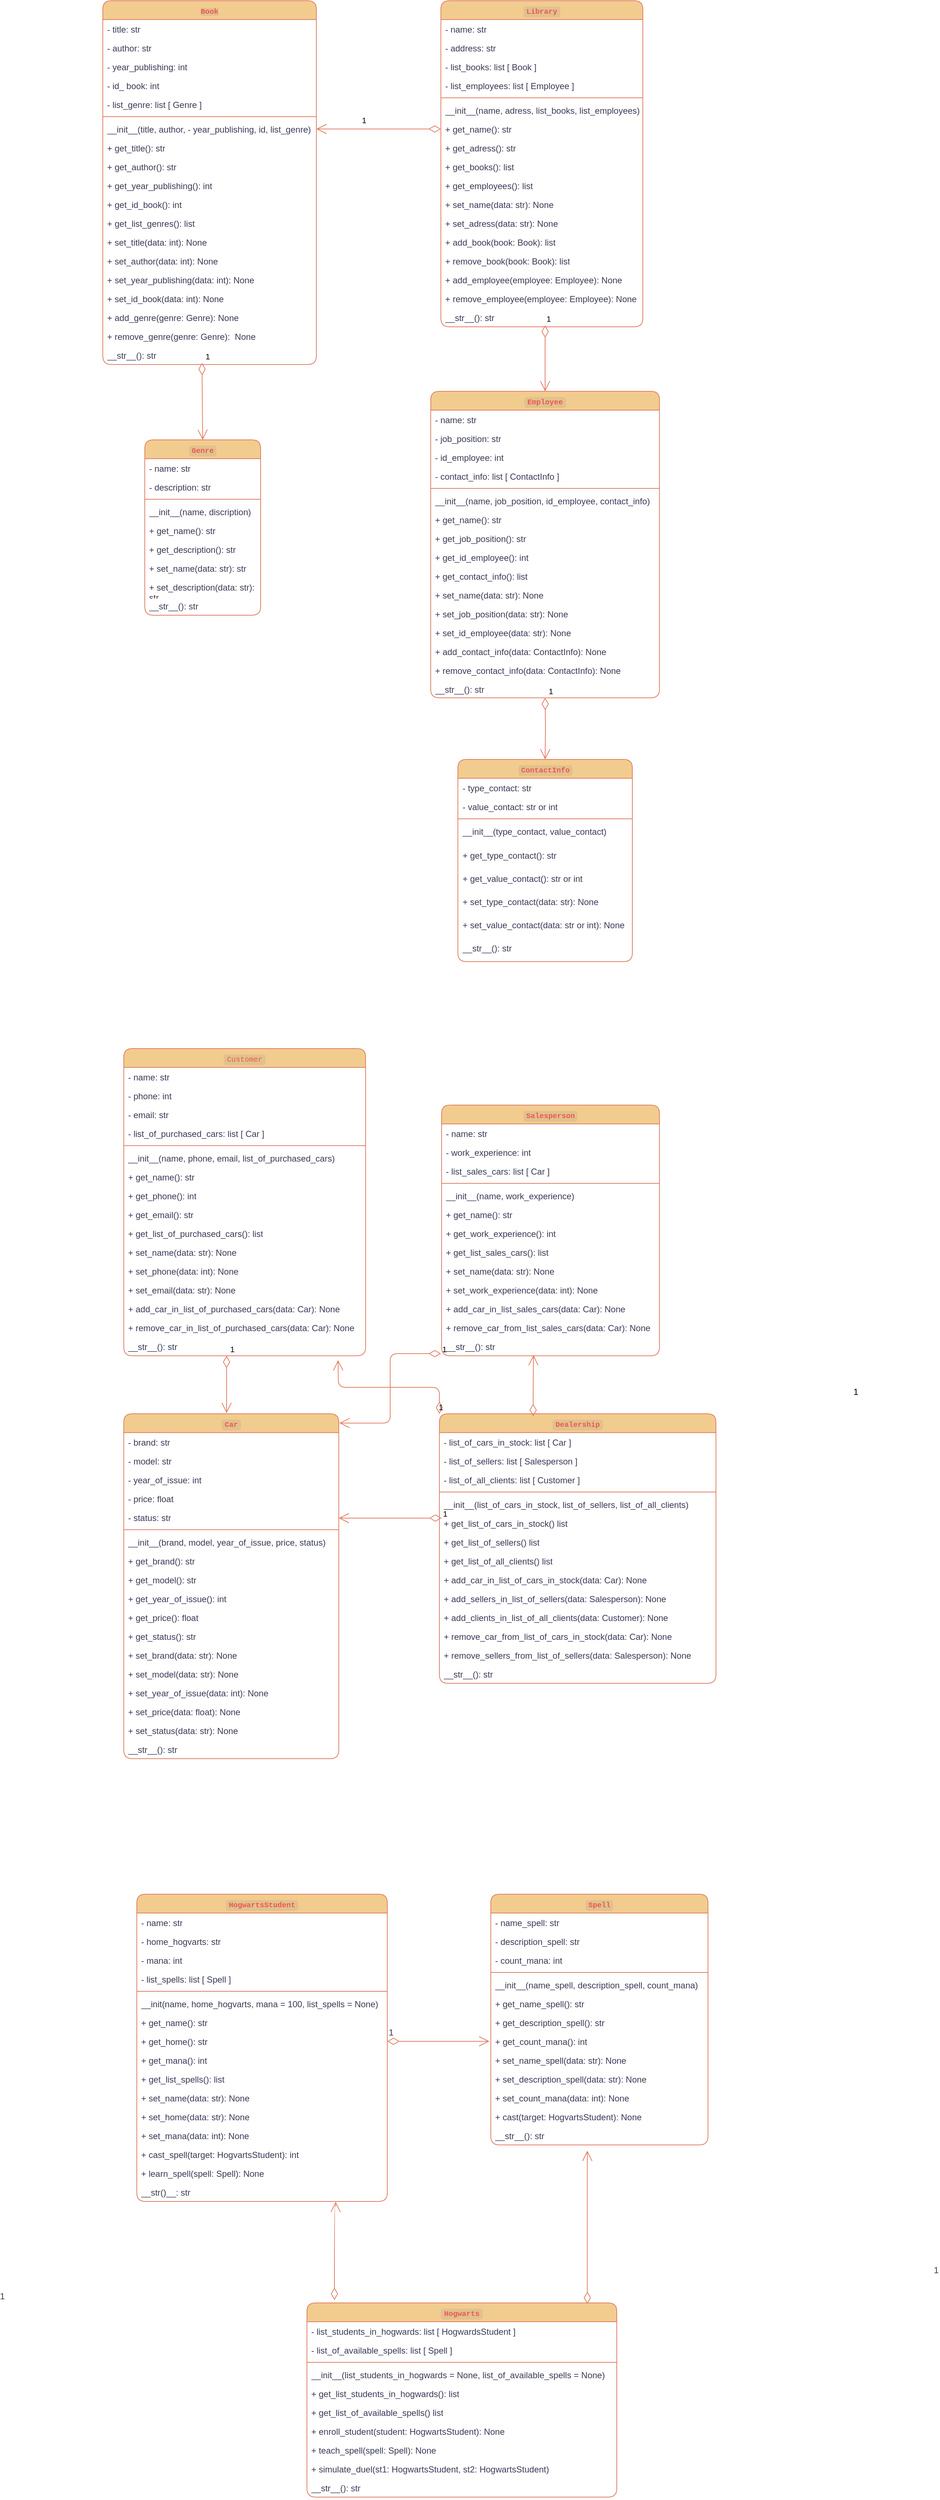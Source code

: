 <mxfile version="24.4.13" type="github">
  <diagram name="Страница — 1" id="8OCJGnA13JWTRaHNNZDe">
    <mxGraphModel dx="1498" dy="3345" grid="0" gridSize="10" guides="1" tooltips="1" connect="1" arrows="1" fold="1" page="0" pageScale="1" pageWidth="827" pageHeight="1169" math="0" shadow="0">
      <root>
        <mxCell id="0" />
        <mxCell id="1" parent="0" />
        <mxCell id="4RuGrBe9gKcBBnA5uUax-1" value="&lt;span class=&quot;notion-enable-hover&quot; spellcheck=&quot;false&quot; data-token-index=&quot;0&quot; style=&quot;font-family: SFMono-Regular, Menlo, Consolas, &amp;quot;PT Mono&amp;quot;, &amp;quot;Liberation Mono&amp;quot;, Courier, monospace; line-height: normal; background: rgba(135, 131, 120, 0.15); color: rgb(235, 87, 87); border-radius: 4px; font-size: 85%; padding: 0.2em 0.4em;&quot;&gt;Library&lt;/span&gt; " style="swimlane;fontStyle=1;align=center;verticalAlign=top;childLayout=stackLayout;horizontal=1;startSize=26;horizontalStack=0;resizeParent=1;resizeParentMax=0;resizeLast=0;collapsible=1;marginBottom=0;whiteSpace=wrap;html=1;fillColor=#F2CC8F;strokeColor=#E07A5F;labelBackgroundColor=none;fontColor=#393C56;rounded=1;" parent="1" vertex="1">
          <mxGeometry x="231" y="-2544" width="279" height="450" as="geometry">
            <mxRectangle x="284" y="557" width="82" height="26" as="alternateBounds" />
          </mxGeometry>
        </mxCell>
        <mxCell id="4RuGrBe9gKcBBnA5uUax-5" value="- name: str" style="text;strokeColor=none;fillColor=none;align=left;verticalAlign=top;spacingLeft=4;spacingRight=4;overflow=hidden;rotatable=0;points=[[0,0.5],[1,0.5]];portConstraint=eastwest;whiteSpace=wrap;html=1;labelBackgroundColor=none;fontColor=#393C56;rounded=1;" parent="4RuGrBe9gKcBBnA5uUax-1" vertex="1">
          <mxGeometry y="26" width="279" height="26" as="geometry" />
        </mxCell>
        <mxCell id="4RuGrBe9gKcBBnA5uUax-6" value="- address: str" style="text;strokeColor=none;fillColor=none;align=left;verticalAlign=top;spacingLeft=4;spacingRight=4;overflow=hidden;rotatable=0;points=[[0,0.5],[1,0.5]];portConstraint=eastwest;whiteSpace=wrap;html=1;labelBackgroundColor=none;fontColor=#393C56;rounded=1;" parent="4RuGrBe9gKcBBnA5uUax-1" vertex="1">
          <mxGeometry y="52" width="279" height="26" as="geometry" />
        </mxCell>
        <mxCell id="4RuGrBe9gKcBBnA5uUax-7" value="- list_books: list [ Book ]" style="text;strokeColor=none;fillColor=none;align=left;verticalAlign=top;spacingLeft=4;spacingRight=4;overflow=hidden;rotatable=0;points=[[0,0.5],[1,0.5]];portConstraint=eastwest;whiteSpace=wrap;html=1;labelBackgroundColor=none;fontColor=#393C56;rounded=1;" parent="4RuGrBe9gKcBBnA5uUax-1" vertex="1">
          <mxGeometry y="78" width="279" height="26" as="geometry" />
        </mxCell>
        <mxCell id="4RuGrBe9gKcBBnA5uUax-2" value="- list_employees: list [ Employee ]&amp;nbsp;" style="text;strokeColor=none;fillColor=none;align=left;verticalAlign=top;spacingLeft=4;spacingRight=4;overflow=hidden;rotatable=0;points=[[0,0.5],[1,0.5]];portConstraint=eastwest;whiteSpace=wrap;html=1;labelBackgroundColor=none;fontColor=#393C56;rounded=1;" parent="4RuGrBe9gKcBBnA5uUax-1" vertex="1">
          <mxGeometry y="104" width="279" height="26" as="geometry" />
        </mxCell>
        <mxCell id="4RuGrBe9gKcBBnA5uUax-3" value="" style="line;strokeWidth=1;fillColor=none;align=left;verticalAlign=middle;spacingTop=-1;spacingLeft=3;spacingRight=3;rotatable=0;labelPosition=right;points=[];portConstraint=eastwest;strokeColor=#E07A5F;labelBackgroundColor=none;fontColor=#393C56;rounded=1;" parent="4RuGrBe9gKcBBnA5uUax-1" vertex="1">
          <mxGeometry y="130" width="279" height="8" as="geometry" />
        </mxCell>
        <mxCell id="4RuGrBe9gKcBBnA5uUax-54" value="__init__(name, adress, list_books, list_employees)" style="text;strokeColor=none;fillColor=none;align=left;verticalAlign=top;spacingLeft=4;spacingRight=4;overflow=hidden;rotatable=0;points=[[0,0.5],[1,0.5]];portConstraint=eastwest;whiteSpace=wrap;html=1;labelBackgroundColor=none;fontColor=#393C56;rounded=1;" parent="4RuGrBe9gKcBBnA5uUax-1" vertex="1">
          <mxGeometry y="138" width="279" height="26" as="geometry" />
        </mxCell>
        <mxCell id="4RuGrBe9gKcBBnA5uUax-8" value="+ get_name(): str" style="text;strokeColor=none;fillColor=none;align=left;verticalAlign=top;spacingLeft=4;spacingRight=4;overflow=hidden;rotatable=0;points=[[0,0.5],[1,0.5]];portConstraint=eastwest;whiteSpace=wrap;html=1;labelBackgroundColor=none;fontColor=#393C56;rounded=1;" parent="4RuGrBe9gKcBBnA5uUax-1" vertex="1">
          <mxGeometry y="164" width="279" height="26" as="geometry" />
        </mxCell>
        <mxCell id="4RuGrBe9gKcBBnA5uUax-56" value="+ get_adress(): str" style="text;strokeColor=none;fillColor=none;align=left;verticalAlign=top;spacingLeft=4;spacingRight=4;overflow=hidden;rotatable=0;points=[[0,0.5],[1,0.5]];portConstraint=eastwest;whiteSpace=wrap;html=1;labelBackgroundColor=none;fontColor=#393C56;rounded=1;" parent="4RuGrBe9gKcBBnA5uUax-1" vertex="1">
          <mxGeometry y="190" width="279" height="26" as="geometry" />
        </mxCell>
        <mxCell id="4RuGrBe9gKcBBnA5uUax-10" value="+ get_books(): list&amp;nbsp;" style="text;strokeColor=none;fillColor=none;align=left;verticalAlign=top;spacingLeft=4;spacingRight=4;overflow=hidden;rotatable=0;points=[[0,0.5],[1,0.5]];portConstraint=eastwest;whiteSpace=wrap;html=1;labelBackgroundColor=none;fontColor=#393C56;rounded=1;" parent="4RuGrBe9gKcBBnA5uUax-1" vertex="1">
          <mxGeometry y="216" width="279" height="26" as="geometry" />
        </mxCell>
        <mxCell id="4RuGrBe9gKcBBnA5uUax-17" value="+ get_employees(): list&amp;nbsp;" style="text;strokeColor=none;fillColor=none;align=left;verticalAlign=top;spacingLeft=4;spacingRight=4;overflow=hidden;rotatable=0;points=[[0,0.5],[1,0.5]];portConstraint=eastwest;whiteSpace=wrap;html=1;labelBackgroundColor=none;fontColor=#393C56;rounded=1;" parent="4RuGrBe9gKcBBnA5uUax-1" vertex="1">
          <mxGeometry y="242" width="279" height="26" as="geometry" />
        </mxCell>
        <mxCell id="4RuGrBe9gKcBBnA5uUax-70" value="+ set_name(data: str): None" style="text;strokeColor=none;fillColor=none;align=left;verticalAlign=top;spacingLeft=4;spacingRight=4;overflow=hidden;rotatable=0;points=[[0,0.5],[1,0.5]];portConstraint=eastwest;whiteSpace=wrap;html=1;labelBackgroundColor=none;fontColor=#393C56;rounded=1;" parent="4RuGrBe9gKcBBnA5uUax-1" vertex="1">
          <mxGeometry y="268" width="279" height="26" as="geometry" />
        </mxCell>
        <mxCell id="4RuGrBe9gKcBBnA5uUax-11" value="+ set_adress(data: str): None" style="text;strokeColor=none;fillColor=none;align=left;verticalAlign=top;spacingLeft=4;spacingRight=4;overflow=hidden;rotatable=0;points=[[0,0.5],[1,0.5]];portConstraint=eastwest;whiteSpace=wrap;html=1;labelBackgroundColor=none;fontColor=#393C56;rounded=1;" parent="4RuGrBe9gKcBBnA5uUax-1" vertex="1">
          <mxGeometry y="294" width="279" height="26" as="geometry" />
        </mxCell>
        <mxCell id="4RuGrBe9gKcBBnA5uUax-13" value="+ add_book(book: Book): list&amp;nbsp;" style="text;strokeColor=none;fillColor=none;align=left;verticalAlign=top;spacingLeft=4;spacingRight=4;overflow=hidden;rotatable=0;points=[[0,0.5],[1,0.5]];portConstraint=eastwest;whiteSpace=wrap;html=1;labelBackgroundColor=none;fontColor=#393C56;rounded=1;" parent="4RuGrBe9gKcBBnA5uUax-1" vertex="1">
          <mxGeometry y="320" width="279" height="26" as="geometry" />
        </mxCell>
        <mxCell id="4RuGrBe9gKcBBnA5uUax-14" value="+ remove_book(book: Book): list" style="text;strokeColor=none;fillColor=none;align=left;verticalAlign=top;spacingLeft=4;spacingRight=4;overflow=hidden;rotatable=0;points=[[0,0.5],[1,0.5]];portConstraint=eastwest;whiteSpace=wrap;html=1;labelBackgroundColor=none;fontColor=#393C56;rounded=1;" parent="4RuGrBe9gKcBBnA5uUax-1" vertex="1">
          <mxGeometry y="346" width="279" height="26" as="geometry" />
        </mxCell>
        <mxCell id="4RuGrBe9gKcBBnA5uUax-15" value="+ add_employee(employee: Employee): None" style="text;strokeColor=none;fillColor=none;align=left;verticalAlign=top;spacingLeft=4;spacingRight=4;overflow=hidden;rotatable=0;points=[[0,0.5],[1,0.5]];portConstraint=eastwest;whiteSpace=wrap;html=1;labelBackgroundColor=none;fontColor=#393C56;rounded=1;" parent="4RuGrBe9gKcBBnA5uUax-1" vertex="1">
          <mxGeometry y="372" width="279" height="26" as="geometry" />
        </mxCell>
        <mxCell id="4RuGrBe9gKcBBnA5uUax-16" value="+ remove_employee(employee: Employee): None" style="text;strokeColor=none;fillColor=none;align=left;verticalAlign=top;spacingLeft=4;spacingRight=4;overflow=hidden;rotatable=0;points=[[0,0.5],[1,0.5]];portConstraint=eastwest;whiteSpace=wrap;html=1;labelBackgroundColor=none;fontColor=#393C56;rounded=1;" parent="4RuGrBe9gKcBBnA5uUax-1" vertex="1">
          <mxGeometry y="398" width="279" height="26" as="geometry" />
        </mxCell>
        <mxCell id="4RuGrBe9gKcBBnA5uUax-12" value="__str__(): str" style="text;strokeColor=none;fillColor=none;align=left;verticalAlign=top;spacingLeft=4;spacingRight=4;overflow=hidden;rotatable=0;points=[[0,0.5],[1,0.5]];portConstraint=eastwest;whiteSpace=wrap;html=1;labelBackgroundColor=none;fontColor=#393C56;rounded=1;" parent="4RuGrBe9gKcBBnA5uUax-1" vertex="1">
          <mxGeometry y="424" width="279" height="26" as="geometry" />
        </mxCell>
        <mxCell id="4RuGrBe9gKcBBnA5uUax-26" value="&lt;span style=&quot;color: rgb(235, 87, 87); font-family: SFMono-Regular, Menlo, Consolas, &amp;quot;PT Mono&amp;quot;, &amp;quot;Liberation Mono&amp;quot;, Courier, monospace; font-size: 10.2px; background-color: rgba(135, 131, 120, 0.15);&quot;&gt;Book&lt;/span&gt;" style="swimlane;fontStyle=1;align=center;verticalAlign=top;childLayout=stackLayout;horizontal=1;startSize=26;horizontalStack=0;resizeParent=1;resizeParentMax=0;resizeLast=0;collapsible=1;marginBottom=0;whiteSpace=wrap;html=1;fillColor=#F2CC8F;strokeColor=#E07A5F;labelBackgroundColor=none;fontColor=#393C56;rounded=1;" parent="1" vertex="1">
          <mxGeometry x="-236" y="-2544" width="295" height="502" as="geometry" />
        </mxCell>
        <mxCell id="4RuGrBe9gKcBBnA5uUax-34" value="- title: str" style="text;strokeColor=none;fillColor=none;align=left;verticalAlign=top;spacingLeft=4;spacingRight=4;overflow=hidden;rotatable=0;points=[[0,0.5],[1,0.5]];portConstraint=eastwest;whiteSpace=wrap;html=1;labelBackgroundColor=none;fontColor=#393C56;rounded=1;" parent="4RuGrBe9gKcBBnA5uUax-26" vertex="1">
          <mxGeometry y="26" width="295" height="26" as="geometry" />
        </mxCell>
        <mxCell id="4RuGrBe9gKcBBnA5uUax-37" value="- author: str" style="text;strokeColor=none;fillColor=none;align=left;verticalAlign=top;spacingLeft=4;spacingRight=4;overflow=hidden;rotatable=0;points=[[0,0.5],[1,0.5]];portConstraint=eastwest;whiteSpace=wrap;html=1;labelBackgroundColor=none;fontColor=#393C56;rounded=1;" parent="4RuGrBe9gKcBBnA5uUax-26" vertex="1">
          <mxGeometry y="52" width="295" height="26" as="geometry" />
        </mxCell>
        <mxCell id="4RuGrBe9gKcBBnA5uUax-36" value="- year_publishing: int" style="text;strokeColor=none;fillColor=none;align=left;verticalAlign=top;spacingLeft=4;spacingRight=4;overflow=hidden;rotatable=0;points=[[0,0.5],[1,0.5]];portConstraint=eastwest;whiteSpace=wrap;html=1;labelBackgroundColor=none;fontColor=#393C56;rounded=1;" parent="4RuGrBe9gKcBBnA5uUax-26" vertex="1">
          <mxGeometry y="78" width="295" height="26" as="geometry" />
        </mxCell>
        <mxCell id="4RuGrBe9gKcBBnA5uUax-35" value="- id_ book: int" style="text;strokeColor=none;fillColor=none;align=left;verticalAlign=top;spacingLeft=4;spacingRight=4;overflow=hidden;rotatable=0;points=[[0,0.5],[1,0.5]];portConstraint=eastwest;whiteSpace=wrap;html=1;labelBackgroundColor=none;fontColor=#393C56;rounded=1;" parent="4RuGrBe9gKcBBnA5uUax-26" vertex="1">
          <mxGeometry y="104" width="295" height="26" as="geometry" />
        </mxCell>
        <mxCell id="4RuGrBe9gKcBBnA5uUax-27" value="- list_genre: list [ Genre ]" style="text;strokeColor=none;fillColor=none;align=left;verticalAlign=top;spacingLeft=4;spacingRight=4;overflow=hidden;rotatable=0;points=[[0,0.5],[1,0.5]];portConstraint=eastwest;whiteSpace=wrap;html=1;labelBackgroundColor=none;fontColor=#393C56;rounded=1;" parent="4RuGrBe9gKcBBnA5uUax-26" vertex="1">
          <mxGeometry y="130" width="295" height="26" as="geometry" />
        </mxCell>
        <mxCell id="4RuGrBe9gKcBBnA5uUax-28" value="" style="line;strokeWidth=1;fillColor=none;align=left;verticalAlign=middle;spacingTop=-1;spacingLeft=3;spacingRight=3;rotatable=0;labelPosition=right;points=[];portConstraint=eastwest;strokeColor=#E07A5F;labelBackgroundColor=none;fontColor=#393C56;rounded=1;" parent="4RuGrBe9gKcBBnA5uUax-26" vertex="1">
          <mxGeometry y="156" width="295" height="8" as="geometry" />
        </mxCell>
        <mxCell id="4RuGrBe9gKcBBnA5uUax-57" value="__init__(title, author, - year_publishing, id, list_genre)" style="text;strokeColor=none;fillColor=none;align=left;verticalAlign=top;spacingLeft=4;spacingRight=4;overflow=hidden;rotatable=0;points=[[0,0.5],[1,0.5]];portConstraint=eastwest;whiteSpace=wrap;html=1;labelBackgroundColor=none;fontColor=#393C56;rounded=1;" parent="4RuGrBe9gKcBBnA5uUax-26" vertex="1">
          <mxGeometry y="164" width="295" height="26" as="geometry" />
        </mxCell>
        <mxCell id="4RuGrBe9gKcBBnA5uUax-38" value="+ get_title(): str" style="text;strokeColor=none;fillColor=none;align=left;verticalAlign=top;spacingLeft=4;spacingRight=4;overflow=hidden;rotatable=0;points=[[0,0.5],[1,0.5]];portConstraint=eastwest;whiteSpace=wrap;html=1;labelBackgroundColor=none;fontColor=#393C56;rounded=1;" parent="4RuGrBe9gKcBBnA5uUax-26" vertex="1">
          <mxGeometry y="190" width="295" height="26" as="geometry" />
        </mxCell>
        <mxCell id="4RuGrBe9gKcBBnA5uUax-45" value="+ get_author(): str" style="text;strokeColor=none;fillColor=none;align=left;verticalAlign=top;spacingLeft=4;spacingRight=4;overflow=hidden;rotatable=0;points=[[0,0.5],[1,0.5]];portConstraint=eastwest;whiteSpace=wrap;html=1;labelBackgroundColor=none;fontColor=#393C56;rounded=1;" parent="4RuGrBe9gKcBBnA5uUax-26" vertex="1">
          <mxGeometry y="216" width="295" height="26" as="geometry" />
        </mxCell>
        <mxCell id="4RuGrBe9gKcBBnA5uUax-46" value="+ get_year_publishing(): int" style="text;strokeColor=none;fillColor=none;align=left;verticalAlign=top;spacingLeft=4;spacingRight=4;overflow=hidden;rotatable=0;points=[[0,0.5],[1,0.5]];portConstraint=eastwest;whiteSpace=wrap;html=1;labelBackgroundColor=none;fontColor=#393C56;rounded=1;" parent="4RuGrBe9gKcBBnA5uUax-26" vertex="1">
          <mxGeometry y="242" width="295" height="26" as="geometry" />
        </mxCell>
        <mxCell id="4RuGrBe9gKcBBnA5uUax-21" value="+ get_id_book(): int" style="text;strokeColor=none;fillColor=none;align=left;verticalAlign=top;spacingLeft=4;spacingRight=4;overflow=hidden;rotatable=0;points=[[0,0.5],[1,0.5]];portConstraint=eastwest;whiteSpace=wrap;html=1;labelBackgroundColor=none;fontColor=#393C56;rounded=1;" parent="4RuGrBe9gKcBBnA5uUax-26" vertex="1">
          <mxGeometry y="268" width="295" height="26" as="geometry" />
        </mxCell>
        <mxCell id="4RuGrBe9gKcBBnA5uUax-44" value="+ get_list_genres(): list" style="text;strokeColor=none;fillColor=none;align=left;verticalAlign=top;spacingLeft=4;spacingRight=4;overflow=hidden;rotatable=0;points=[[0,0.5],[1,0.5]];portConstraint=eastwest;whiteSpace=wrap;html=1;labelBackgroundColor=none;fontColor=#393C56;rounded=1;" parent="4RuGrBe9gKcBBnA5uUax-26" vertex="1">
          <mxGeometry y="294" width="295" height="26" as="geometry" />
        </mxCell>
        <mxCell id="4RuGrBe9gKcBBnA5uUax-72" value="+ set_title(data: int): None" style="text;strokeColor=none;fillColor=none;align=left;verticalAlign=top;spacingLeft=4;spacingRight=4;overflow=hidden;rotatable=0;points=[[0,0.5],[1,0.5]];portConstraint=eastwest;whiteSpace=wrap;html=1;labelBackgroundColor=none;fontColor=#393C56;rounded=1;" parent="4RuGrBe9gKcBBnA5uUax-26" vertex="1">
          <mxGeometry y="320" width="295" height="26" as="geometry" />
        </mxCell>
        <mxCell id="4RuGrBe9gKcBBnA5uUax-71" value="+ set_author(data: int): None" style="text;strokeColor=none;fillColor=none;align=left;verticalAlign=top;spacingLeft=4;spacingRight=4;overflow=hidden;rotatable=0;points=[[0,0.5],[1,0.5]];portConstraint=eastwest;whiteSpace=wrap;html=1;labelBackgroundColor=none;fontColor=#393C56;rounded=1;" parent="4RuGrBe9gKcBBnA5uUax-26" vertex="1">
          <mxGeometry y="346" width="295" height="26" as="geometry" />
        </mxCell>
        <mxCell id="4RuGrBe9gKcBBnA5uUax-43" value="+ set_year_publishing(data: int): None" style="text;strokeColor=none;fillColor=none;align=left;verticalAlign=top;spacingLeft=4;spacingRight=4;overflow=hidden;rotatable=0;points=[[0,0.5],[1,0.5]];portConstraint=eastwest;whiteSpace=wrap;html=1;labelBackgroundColor=none;fontColor=#393C56;rounded=1;" parent="4RuGrBe9gKcBBnA5uUax-26" vertex="1">
          <mxGeometry y="372" width="295" height="26" as="geometry" />
        </mxCell>
        <mxCell id="4RuGrBe9gKcBBnA5uUax-73" value="+ set_id_book(data: int): None" style="text;strokeColor=none;fillColor=none;align=left;verticalAlign=top;spacingLeft=4;spacingRight=4;overflow=hidden;rotatable=0;points=[[0,0.5],[1,0.5]];portConstraint=eastwest;whiteSpace=wrap;html=1;labelBackgroundColor=none;fontColor=#393C56;rounded=1;" parent="4RuGrBe9gKcBBnA5uUax-26" vertex="1">
          <mxGeometry y="398" width="295" height="26" as="geometry" />
        </mxCell>
        <mxCell id="4RuGrBe9gKcBBnA5uUax-42" value="+ add_genre(genre: Genre): None" style="text;strokeColor=none;fillColor=none;align=left;verticalAlign=top;spacingLeft=4;spacingRight=4;overflow=hidden;rotatable=0;points=[[0,0.5],[1,0.5]];portConstraint=eastwest;whiteSpace=wrap;html=1;labelBackgroundColor=none;fontColor=#393C56;rounded=1;" parent="4RuGrBe9gKcBBnA5uUax-26" vertex="1">
          <mxGeometry y="424" width="295" height="26" as="geometry" />
        </mxCell>
        <mxCell id="4RuGrBe9gKcBBnA5uUax-41" value="+ remove_genre(genre: Genre):&amp;nbsp; None" style="text;strokeColor=none;fillColor=none;align=left;verticalAlign=top;spacingLeft=4;spacingRight=4;overflow=hidden;rotatable=0;points=[[0,0.5],[1,0.5]];portConstraint=eastwest;whiteSpace=wrap;html=1;labelBackgroundColor=none;fontColor=#393C56;rounded=1;" parent="4RuGrBe9gKcBBnA5uUax-26" vertex="1">
          <mxGeometry y="450" width="295" height="26" as="geometry" />
        </mxCell>
        <mxCell id="4RuGrBe9gKcBBnA5uUax-29" value="__str__(): str" style="text;strokeColor=none;fillColor=none;align=left;verticalAlign=top;spacingLeft=4;spacingRight=4;overflow=hidden;rotatable=0;points=[[0,0.5],[1,0.5]];portConstraint=eastwest;whiteSpace=wrap;html=1;labelBackgroundColor=none;fontColor=#393C56;rounded=1;" parent="4RuGrBe9gKcBBnA5uUax-26" vertex="1">
          <mxGeometry y="476" width="295" height="26" as="geometry" />
        </mxCell>
        <mxCell id="4RuGrBe9gKcBBnA5uUax-30" value="&lt;span class=&quot;notion-enable-hover&quot; spellcheck=&quot;false&quot; data-token-index=&quot;0&quot; style=&quot;font-family: SFMono-Regular, Menlo, Consolas, &amp;quot;PT Mono&amp;quot;, &amp;quot;Liberation Mono&amp;quot;, Courier, monospace; line-height: normal; background: rgba(135, 131, 120, 0.15); color: rgb(235, 87, 87); border-radius: 4px; font-size: 85%; padding: 0.2em 0.4em;&quot;&gt;Genre&lt;/span&gt;&lt;span class=&quot;notion-enable-hover&quot; data-token-index=&quot;1&quot;&gt; &lt;/span&gt;" style="swimlane;fontStyle=1;align=center;verticalAlign=top;childLayout=stackLayout;horizontal=1;startSize=26;horizontalStack=0;resizeParent=1;resizeParentMax=0;resizeLast=0;collapsible=1;marginBottom=0;whiteSpace=wrap;html=1;fillColor=#F2CC8F;strokeColor=#E07A5F;labelBackgroundColor=none;fontColor=#393C56;rounded=1;" parent="1" vertex="1">
          <mxGeometry x="-178" y="-1938" width="160" height="242" as="geometry" />
        </mxCell>
        <mxCell id="4RuGrBe9gKcBBnA5uUax-31" value="- name: str" style="text;strokeColor=none;fillColor=none;align=left;verticalAlign=top;spacingLeft=4;spacingRight=4;overflow=hidden;rotatable=0;points=[[0,0.5],[1,0.5]];portConstraint=eastwest;whiteSpace=wrap;html=1;labelBackgroundColor=none;fontColor=#393C56;rounded=1;" parent="4RuGrBe9gKcBBnA5uUax-30" vertex="1">
          <mxGeometry y="26" width="160" height="26" as="geometry" />
        </mxCell>
        <mxCell id="4RuGrBe9gKcBBnA5uUax-66" value="- description: str" style="text;strokeColor=none;fillColor=none;align=left;verticalAlign=top;spacingLeft=4;spacingRight=4;overflow=hidden;rotatable=0;points=[[0,0.5],[1,0.5]];portConstraint=eastwest;whiteSpace=wrap;html=1;labelBackgroundColor=none;fontColor=#393C56;rounded=1;" parent="4RuGrBe9gKcBBnA5uUax-30" vertex="1">
          <mxGeometry y="52" width="160" height="26" as="geometry" />
        </mxCell>
        <mxCell id="4RuGrBe9gKcBBnA5uUax-32" value="" style="line;strokeWidth=1;fillColor=none;align=left;verticalAlign=middle;spacingTop=-1;spacingLeft=3;spacingRight=3;rotatable=0;labelPosition=right;points=[];portConstraint=eastwest;strokeColor=#E07A5F;labelBackgroundColor=none;fontColor=#393C56;rounded=1;" parent="4RuGrBe9gKcBBnA5uUax-30" vertex="1">
          <mxGeometry y="78" width="160" height="8" as="geometry" />
        </mxCell>
        <mxCell id="4RuGrBe9gKcBBnA5uUax-69" value="__init__(name, discription)" style="text;strokeColor=none;fillColor=none;align=left;verticalAlign=top;spacingLeft=4;spacingRight=4;overflow=hidden;rotatable=0;points=[[0,0.5],[1,0.5]];portConstraint=eastwest;whiteSpace=wrap;html=1;labelBackgroundColor=none;fontColor=#393C56;rounded=1;" parent="4RuGrBe9gKcBBnA5uUax-30" vertex="1">
          <mxGeometry y="86" width="160" height="26" as="geometry" />
        </mxCell>
        <mxCell id="4RuGrBe9gKcBBnA5uUax-67" value="+ get_name(): str" style="text;strokeColor=none;fillColor=none;align=left;verticalAlign=top;spacingLeft=4;spacingRight=4;overflow=hidden;rotatable=0;points=[[0,0.5],[1,0.5]];portConstraint=eastwest;whiteSpace=wrap;html=1;labelBackgroundColor=none;fontColor=#393C56;rounded=1;" parent="4RuGrBe9gKcBBnA5uUax-30" vertex="1">
          <mxGeometry y="112" width="160" height="26" as="geometry" />
        </mxCell>
        <mxCell id="4RuGrBe9gKcBBnA5uUax-68" value="+ get_description(): str" style="text;strokeColor=none;fillColor=none;align=left;verticalAlign=top;spacingLeft=4;spacingRight=4;overflow=hidden;rotatable=0;points=[[0,0.5],[1,0.5]];portConstraint=eastwest;whiteSpace=wrap;html=1;labelBackgroundColor=none;fontColor=#393C56;rounded=1;" parent="4RuGrBe9gKcBBnA5uUax-30" vertex="1">
          <mxGeometry y="138" width="160" height="26" as="geometry" />
        </mxCell>
        <mxCell id="4RuGrBe9gKcBBnA5uUax-76" value="+ set_name(data: str): str" style="text;strokeColor=none;fillColor=none;align=left;verticalAlign=top;spacingLeft=4;spacingRight=4;overflow=hidden;rotatable=0;points=[[0,0.5],[1,0.5]];portConstraint=eastwest;whiteSpace=wrap;html=1;labelBackgroundColor=none;fontColor=#393C56;rounded=1;" parent="4RuGrBe9gKcBBnA5uUax-30" vertex="1">
          <mxGeometry y="164" width="160" height="26" as="geometry" />
        </mxCell>
        <mxCell id="4RuGrBe9gKcBBnA5uUax-77" value="+ set_description(data: str): str" style="text;strokeColor=none;fillColor=none;align=left;verticalAlign=top;spacingLeft=4;spacingRight=4;overflow=hidden;rotatable=0;points=[[0,0.5],[1,0.5]];portConstraint=eastwest;whiteSpace=wrap;html=1;labelBackgroundColor=none;fontColor=#393C56;rounded=1;" parent="4RuGrBe9gKcBBnA5uUax-30" vertex="1">
          <mxGeometry y="190" width="160" height="26" as="geometry" />
        </mxCell>
        <mxCell id="4RuGrBe9gKcBBnA5uUax-33" value="__str__(): str" style="text;strokeColor=none;fillColor=none;align=left;verticalAlign=top;spacingLeft=4;spacingRight=4;overflow=hidden;rotatable=0;points=[[0,0.5],[1,0.5]];portConstraint=eastwest;whiteSpace=wrap;html=1;labelBackgroundColor=none;fontColor=#393C56;rounded=1;" parent="4RuGrBe9gKcBBnA5uUax-30" vertex="1">
          <mxGeometry y="216" width="160" height="26" as="geometry" />
        </mxCell>
        <mxCell id="4RuGrBe9gKcBBnA5uUax-47" value="&lt;span class=&quot;notion-enable-hover&quot; spellcheck=&quot;false&quot; data-token-index=&quot;0&quot; style=&quot;font-family: SFMono-Regular, Menlo, Consolas, &amp;quot;PT Mono&amp;quot;, &amp;quot;Liberation Mono&amp;quot;, Courier, monospace; line-height: normal; background: rgba(135, 131, 120, 0.15); color: rgb(235, 87, 87); border-radius: 4px; font-size: 85%; padding: 0.2em 0.4em;&quot;&gt;Employee&lt;/span&gt;&lt;span class=&quot;notion-enable-hover&quot; data-token-index=&quot;1&quot;&gt; &lt;/span&gt;" style="swimlane;fontStyle=1;align=center;verticalAlign=top;childLayout=stackLayout;horizontal=1;startSize=26;horizontalStack=0;resizeParent=1;resizeParentMax=0;resizeLast=0;collapsible=1;marginBottom=0;whiteSpace=wrap;html=1;fillColor=#F2CC8F;strokeColor=#E07A5F;labelBackgroundColor=none;fontColor=#393C56;rounded=1;" parent="1" vertex="1">
          <mxGeometry x="217" y="-2005" width="316" height="423" as="geometry" />
        </mxCell>
        <mxCell id="4RuGrBe9gKcBBnA5uUax-51" value="- name: str&lt;div&gt;&lt;br&gt;&lt;/div&gt;" style="text;strokeColor=none;fillColor=none;align=left;verticalAlign=top;spacingLeft=4;spacingRight=4;overflow=hidden;rotatable=0;points=[[0,0.5],[1,0.5]];portConstraint=eastwest;whiteSpace=wrap;html=1;labelBackgroundColor=none;fontColor=#393C56;rounded=1;" parent="4RuGrBe9gKcBBnA5uUax-47" vertex="1">
          <mxGeometry y="26" width="316" height="26" as="geometry" />
        </mxCell>
        <mxCell id="4RuGrBe9gKcBBnA5uUax-52" value="- job_position: str" style="text;strokeColor=none;fillColor=none;align=left;verticalAlign=top;spacingLeft=4;spacingRight=4;overflow=hidden;rotatable=0;points=[[0,0.5],[1,0.5]];portConstraint=eastwest;whiteSpace=wrap;html=1;labelBackgroundColor=none;fontColor=#393C56;rounded=1;" parent="4RuGrBe9gKcBBnA5uUax-47" vertex="1">
          <mxGeometry y="52" width="316" height="26" as="geometry" />
        </mxCell>
        <mxCell id="4RuGrBe9gKcBBnA5uUax-53" value="- id_employee: int" style="text;strokeColor=none;fillColor=none;align=left;verticalAlign=top;spacingLeft=4;spacingRight=4;overflow=hidden;rotatable=0;points=[[0,0.5],[1,0.5]];portConstraint=eastwest;whiteSpace=wrap;html=1;labelBackgroundColor=none;fontColor=#393C56;rounded=1;" parent="4RuGrBe9gKcBBnA5uUax-47" vertex="1">
          <mxGeometry y="78" width="316" height="26" as="geometry" />
        </mxCell>
        <mxCell id="4RuGrBe9gKcBBnA5uUax-48" value="- contact_info: list [ ContactInfo ]" style="text;strokeColor=none;fillColor=none;align=left;verticalAlign=top;spacingLeft=4;spacingRight=4;overflow=hidden;rotatable=0;points=[[0,0.5],[1,0.5]];portConstraint=eastwest;whiteSpace=wrap;html=1;labelBackgroundColor=none;fontColor=#393C56;rounded=1;" parent="4RuGrBe9gKcBBnA5uUax-47" vertex="1">
          <mxGeometry y="104" width="316" height="26" as="geometry" />
        </mxCell>
        <mxCell id="4RuGrBe9gKcBBnA5uUax-49" value="" style="line;strokeWidth=1;fillColor=none;align=left;verticalAlign=middle;spacingTop=-1;spacingLeft=3;spacingRight=3;rotatable=0;labelPosition=right;points=[];portConstraint=eastwest;strokeColor=#E07A5F;labelBackgroundColor=none;fontColor=#393C56;rounded=1;" parent="4RuGrBe9gKcBBnA5uUax-47" vertex="1">
          <mxGeometry y="130" width="316" height="8" as="geometry" />
        </mxCell>
        <mxCell id="4RuGrBe9gKcBBnA5uUax-50" value="__init__(name, job_position, id_employee, contact_info)&amp;nbsp;" style="text;strokeColor=none;fillColor=none;align=left;verticalAlign=top;spacingLeft=4;spacingRight=4;overflow=hidden;rotatable=0;points=[[0,0.5],[1,0.5]];portConstraint=eastwest;whiteSpace=wrap;html=1;labelBackgroundColor=none;fontColor=#393C56;rounded=1;" parent="4RuGrBe9gKcBBnA5uUax-47" vertex="1">
          <mxGeometry y="138" width="316" height="26" as="geometry" />
        </mxCell>
        <mxCell id="4RuGrBe9gKcBBnA5uUax-58" value="+ get_name(): str" style="text;strokeColor=none;fillColor=none;align=left;verticalAlign=top;spacingLeft=4;spacingRight=4;overflow=hidden;rotatable=0;points=[[0,0.5],[1,0.5]];portConstraint=eastwest;whiteSpace=wrap;html=1;labelBackgroundColor=none;fontColor=#393C56;rounded=1;" parent="4RuGrBe9gKcBBnA5uUax-47" vertex="1">
          <mxGeometry y="164" width="316" height="26" as="geometry" />
        </mxCell>
        <mxCell id="4RuGrBe9gKcBBnA5uUax-64" value="+ get_job_position(): str" style="text;strokeColor=none;fillColor=none;align=left;verticalAlign=top;spacingLeft=4;spacingRight=4;overflow=hidden;rotatable=0;points=[[0,0.5],[1,0.5]];portConstraint=eastwest;whiteSpace=wrap;html=1;labelBackgroundColor=none;fontColor=#393C56;rounded=1;" parent="4RuGrBe9gKcBBnA5uUax-47" vertex="1">
          <mxGeometry y="190" width="316" height="26" as="geometry" />
        </mxCell>
        <mxCell id="4RuGrBe9gKcBBnA5uUax-65" value="+ get_id_employee(): int" style="text;strokeColor=none;fillColor=none;align=left;verticalAlign=top;spacingLeft=4;spacingRight=4;overflow=hidden;rotatable=0;points=[[0,0.5],[1,0.5]];portConstraint=eastwest;whiteSpace=wrap;html=1;labelBackgroundColor=none;fontColor=#393C56;rounded=1;" parent="4RuGrBe9gKcBBnA5uUax-47" vertex="1">
          <mxGeometry y="216" width="316" height="26" as="geometry" />
        </mxCell>
        <mxCell id="4RuGrBe9gKcBBnA5uUax-63" value="+ get_contact_info(): list" style="text;strokeColor=none;fillColor=none;align=left;verticalAlign=top;spacingLeft=4;spacingRight=4;overflow=hidden;rotatable=0;points=[[0,0.5],[1,0.5]];portConstraint=eastwest;whiteSpace=wrap;html=1;labelBackgroundColor=none;fontColor=#393C56;rounded=1;" parent="4RuGrBe9gKcBBnA5uUax-47" vertex="1">
          <mxGeometry y="242" width="316" height="26" as="geometry" />
        </mxCell>
        <mxCell id="4RuGrBe9gKcBBnA5uUax-75" value="+ set_name(data: str): None" style="text;strokeColor=none;fillColor=none;align=left;verticalAlign=top;spacingLeft=4;spacingRight=4;overflow=hidden;rotatable=0;points=[[0,0.5],[1,0.5]];portConstraint=eastwest;whiteSpace=wrap;html=1;labelBackgroundColor=none;fontColor=#393C56;rounded=1;" parent="4RuGrBe9gKcBBnA5uUax-47" vertex="1">
          <mxGeometry y="268" width="316" height="26" as="geometry" />
        </mxCell>
        <mxCell id="4RuGrBe9gKcBBnA5uUax-74" value="+ set_job_position(data: str): None" style="text;strokeColor=none;fillColor=none;align=left;verticalAlign=top;spacingLeft=4;spacingRight=4;overflow=hidden;rotatable=0;points=[[0,0.5],[1,0.5]];portConstraint=eastwest;whiteSpace=wrap;html=1;labelBackgroundColor=none;fontColor=#393C56;rounded=1;" parent="4RuGrBe9gKcBBnA5uUax-47" vertex="1">
          <mxGeometry y="294" width="316" height="26" as="geometry" />
        </mxCell>
        <mxCell id="4RuGrBe9gKcBBnA5uUax-62" value="+ set_id_employee(data: str): None" style="text;strokeColor=none;fillColor=none;align=left;verticalAlign=top;spacingLeft=4;spacingRight=4;overflow=hidden;rotatable=0;points=[[0,0.5],[1,0.5]];portConstraint=eastwest;whiteSpace=wrap;html=1;labelBackgroundColor=none;fontColor=#393C56;rounded=1;" parent="4RuGrBe9gKcBBnA5uUax-47" vertex="1">
          <mxGeometry y="320" width="316" height="26" as="geometry" />
        </mxCell>
        <mxCell id="4RuGrBe9gKcBBnA5uUax-61" value="+ add_contact_info(data: ContactInfo): None&amp;nbsp;" style="text;strokeColor=none;fillColor=none;align=left;verticalAlign=top;spacingLeft=4;spacingRight=4;overflow=hidden;rotatable=0;points=[[0,0.5],[1,0.5]];portConstraint=eastwest;whiteSpace=wrap;html=1;labelBackgroundColor=none;fontColor=#393C56;rounded=1;" parent="4RuGrBe9gKcBBnA5uUax-47" vertex="1">
          <mxGeometry y="346" width="316" height="26" as="geometry" />
        </mxCell>
        <mxCell id="4RuGrBe9gKcBBnA5uUax-60" value="+ remove_contact_info(data: ContactInfo): None" style="text;strokeColor=none;fillColor=none;align=left;verticalAlign=top;spacingLeft=4;spacingRight=4;overflow=hidden;rotatable=0;points=[[0,0.5],[1,0.5]];portConstraint=eastwest;whiteSpace=wrap;html=1;labelBackgroundColor=none;fontColor=#393C56;rounded=1;" parent="4RuGrBe9gKcBBnA5uUax-47" vertex="1">
          <mxGeometry y="372" width="316" height="26" as="geometry" />
        </mxCell>
        <mxCell id="4RuGrBe9gKcBBnA5uUax-59" value="__str__(): str" style="text;strokeColor=none;fillColor=none;align=left;verticalAlign=top;spacingLeft=4;spacingRight=4;overflow=hidden;rotatable=0;points=[[0,0.5],[1,0.5]];portConstraint=eastwest;whiteSpace=wrap;html=1;labelBackgroundColor=none;fontColor=#393C56;rounded=1;" parent="4RuGrBe9gKcBBnA5uUax-47" vertex="1">
          <mxGeometry y="398" width="316" height="25" as="geometry" />
        </mxCell>
        <mxCell id="4RuGrBe9gKcBBnA5uUax-78" value="&lt;span class=&quot;notion-enable-hover&quot; spellcheck=&quot;false&quot; data-token-index=&quot;0&quot; style=&quot;font-family: SFMono-Regular, Menlo, Consolas, &amp;quot;PT Mono&amp;quot;, &amp;quot;Liberation Mono&amp;quot;, Courier, monospace; line-height: normal; background: rgba(135, 131, 120, 0.15); color: rgb(235, 87, 87); border-radius: 4px; font-size: 85%; padding: 0.2em 0.4em;&quot;&gt;ContactInfo&lt;/span&gt;&lt;span class=&quot;notion-enable-hover&quot; data-token-index=&quot;1&quot;&gt; &lt;/span&gt;" style="swimlane;fontStyle=1;align=center;verticalAlign=top;childLayout=stackLayout;horizontal=1;startSize=26;horizontalStack=0;resizeParent=1;resizeParentMax=0;resizeLast=0;collapsible=1;marginBottom=0;whiteSpace=wrap;html=1;fillColor=#F2CC8F;strokeColor=#E07A5F;labelBackgroundColor=none;fontColor=#393C56;rounded=1;" parent="1" vertex="1">
          <mxGeometry x="254.5" y="-1497" width="241" height="279" as="geometry" />
        </mxCell>
        <mxCell id="4RuGrBe9gKcBBnA5uUax-79" value="- type_contact: str" style="text;strokeColor=none;fillColor=none;align=left;verticalAlign=top;spacingLeft=4;spacingRight=4;overflow=hidden;rotatable=0;points=[[0,0.5],[1,0.5]];portConstraint=eastwest;whiteSpace=wrap;html=1;labelBackgroundColor=none;fontColor=#393C56;rounded=1;" parent="4RuGrBe9gKcBBnA5uUax-78" vertex="1">
          <mxGeometry y="26" width="241" height="26" as="geometry" />
        </mxCell>
        <mxCell id="4RuGrBe9gKcBBnA5uUax-82" value="- value_contact: str or int" style="text;strokeColor=none;fillColor=none;align=left;verticalAlign=top;spacingLeft=4;spacingRight=4;overflow=hidden;rotatable=0;points=[[0,0.5],[1,0.5]];portConstraint=eastwest;whiteSpace=wrap;html=1;labelBackgroundColor=none;fontColor=#393C56;rounded=1;" parent="4RuGrBe9gKcBBnA5uUax-78" vertex="1">
          <mxGeometry y="52" width="241" height="26" as="geometry" />
        </mxCell>
        <mxCell id="4RuGrBe9gKcBBnA5uUax-80" value="" style="line;strokeWidth=1;fillColor=none;align=left;verticalAlign=middle;spacingTop=-1;spacingLeft=3;spacingRight=3;rotatable=0;labelPosition=right;points=[];portConstraint=eastwest;strokeColor=#E07A5F;labelBackgroundColor=none;fontColor=#393C56;rounded=1;" parent="4RuGrBe9gKcBBnA5uUax-78" vertex="1">
          <mxGeometry y="78" width="241" height="8" as="geometry" />
        </mxCell>
        <mxCell id="4RuGrBe9gKcBBnA5uUax-83" value="__init__(type_contact, value_contact)" style="text;strokeColor=none;fillColor=none;align=left;verticalAlign=top;spacingLeft=4;spacingRight=4;overflow=hidden;rotatable=0;points=[[0,0.5],[1,0.5]];portConstraint=eastwest;whiteSpace=wrap;html=1;labelBackgroundColor=none;fontColor=#393C56;rounded=1;" parent="4RuGrBe9gKcBBnA5uUax-78" vertex="1">
          <mxGeometry y="86" width="241" height="33" as="geometry" />
        </mxCell>
        <mxCell id="4RuGrBe9gKcBBnA5uUax-81" value="+ get_type_contact(): str" style="text;strokeColor=none;fillColor=none;align=left;verticalAlign=top;spacingLeft=4;spacingRight=4;overflow=hidden;rotatable=0;points=[[0,0.5],[1,0.5]];portConstraint=eastwest;whiteSpace=wrap;html=1;labelBackgroundColor=none;fontColor=#393C56;rounded=1;" parent="4RuGrBe9gKcBBnA5uUax-78" vertex="1">
          <mxGeometry y="119" width="241" height="32" as="geometry" />
        </mxCell>
        <mxCell id="4RuGrBe9gKcBBnA5uUax-85" value="+ get_value_contact(): str or int" style="text;strokeColor=none;fillColor=none;align=left;verticalAlign=top;spacingLeft=4;spacingRight=4;overflow=hidden;rotatable=0;points=[[0,0.5],[1,0.5]];portConstraint=eastwest;whiteSpace=wrap;html=1;labelBackgroundColor=none;fontColor=#393C56;rounded=1;" parent="4RuGrBe9gKcBBnA5uUax-78" vertex="1">
          <mxGeometry y="151" width="241" height="32" as="geometry" />
        </mxCell>
        <mxCell id="4RuGrBe9gKcBBnA5uUax-84" value="+ set_type_contact(d&lt;span style=&quot;color: rgba(0, 0, 0, 0); font-family: monospace; font-size: 0px; text-wrap: nowrap;&quot;&gt;%3CmxGraphModel%3E%3Croot%3E%3CmxCell%20id%3D%220%22%2F%3E%3CmxCell%20id%3D%221%22%20parent%3D%220%22%2F%3E%3CmxCell%20id%3D%222%22%20value%3D%22__init__(type_contact%2C%20value_contact)%22%20style%3D%22text%3BstrokeColor%3Dnone%3BfillColor%3Dnone%3Balign%3Dleft%3BverticalAlign%3Dtop%3BspacingLeft%3D4%3BspacingRight%3D4%3Boverflow%3Dhidden%3Brotatable%3D0%3Bpoints%3D%5B%5B0%2C0.5%5D%2C%5B1%2C0.5%5D%5D%3BportConstraint%3Deastwest%3BwhiteSpace%3Dwrap%3Bhtml%3D1%3B%22%20vertex%3D%221%22%20parent%3D%221%22%3E%3CmxGeometry%20x%3D%22498%22%20y%3D%22-526%22%20width%3D%22241%22%20height%3D%2232%22%20as%3D%22geometry%22%2F%3E%3C%2FmxCell%3E%3C%2Froot%3E%3C%2FmxGraphModel%3E&lt;/span&gt;ata: str): None" style="text;strokeColor=none;fillColor=none;align=left;verticalAlign=top;spacingLeft=4;spacingRight=4;overflow=hidden;rotatable=0;points=[[0,0.5],[1,0.5]];portConstraint=eastwest;whiteSpace=wrap;html=1;labelBackgroundColor=none;fontColor=#393C56;rounded=1;" parent="4RuGrBe9gKcBBnA5uUax-78" vertex="1">
          <mxGeometry y="183" width="241" height="32" as="geometry" />
        </mxCell>
        <mxCell id="4RuGrBe9gKcBBnA5uUax-86" value="+ set_value_contact(d&lt;span style=&quot;color: rgba(0, 0, 0, 0); font-family: monospace; font-size: 0px; text-wrap: nowrap;&quot;&gt;%3CmxGraphModel%3E%3Croot%3E%3CmxCell%20id%3D%220%22%2F%3E%3CmxCell%20id%3D%221%22%20parent%3D%220%22%2F%3E%3CmxCell%20id%3D%222%22%20value%3D%22__init__(type_contact%2C%20value_contact)%22%20style%3D%22text%3BstrokeColor%3Dnone%3BfillColor%3Dnone%3Balign%3Dleft%3BverticalAlign%3Dtop%3BspacingLeft%3D4%3BspacingRight%3D4%3Boverflow%3Dhidden%3Brotatable%3D0%3Bpoints%3D%5B%5B0%2C0.5%5D%2C%5B1%2C0.5%5D%5D%3BportConstraint%3Deastwest%3BwhiteSpace%3Dwrap%3Bhtml%3D1%3B%22%20vertex%3D%221%22%20parent%3D%221%22%3E%3CmxGeometry%20x%3D%22498%22%20y%3D%22-526%22%20width%3D%22241%22%20height%3D%2232%22%20as%3D%22geometry%22%2F%3E%3C%2FmxCell%3E%3C%2Froot%3E%3C%2FmxGraphModel%3E&lt;/span&gt;ata: str or int): None" style="text;strokeColor=none;fillColor=none;align=left;verticalAlign=top;spacingLeft=4;spacingRight=4;overflow=hidden;rotatable=0;points=[[0,0.5],[1,0.5]];portConstraint=eastwest;whiteSpace=wrap;html=1;labelBackgroundColor=none;fontColor=#393C56;rounded=1;" parent="4RuGrBe9gKcBBnA5uUax-78" vertex="1">
          <mxGeometry y="215" width="241" height="32" as="geometry" />
        </mxCell>
        <mxCell id="4RuGrBe9gKcBBnA5uUax-87" value="__str__(): str" style="text;strokeColor=none;fillColor=none;align=left;verticalAlign=top;spacingLeft=4;spacingRight=4;overflow=hidden;rotatable=0;points=[[0,0.5],[1,0.5]];portConstraint=eastwest;whiteSpace=wrap;html=1;labelBackgroundColor=none;fontColor=#393C56;rounded=1;" parent="4RuGrBe9gKcBBnA5uUax-78" vertex="1">
          <mxGeometry y="247" width="241" height="32" as="geometry" />
        </mxCell>
        <mxCell id="4RuGrBe9gKcBBnA5uUax-133" value="1" style="endArrow=open;html=1;endSize=12;startArrow=diamondThin;startSize=14;startFill=0;edgeStyle=orthogonalEdgeStyle;align=left;verticalAlign=bottom;rounded=1;entryX=0.5;entryY=0;entryDx=0;entryDy=0;labelBackgroundColor=none;strokeColor=#E07A5F;fontColor=default;" parent="1" target="4RuGrBe9gKcBBnA5uUax-30" edge="1">
          <mxGeometry x="-1" y="3" relative="1" as="geometry">
            <mxPoint x="-99" y="-2044" as="sourcePoint" />
            <mxPoint x="251" y="-2053" as="targetPoint" />
          </mxGeometry>
        </mxCell>
        <mxCell id="4RuGrBe9gKcBBnA5uUax-134" value="1" style="endArrow=open;html=1;endSize=12;startArrow=diamondThin;startSize=14;startFill=0;edgeStyle=orthogonalEdgeStyle;align=left;verticalAlign=bottom;rounded=1;entryX=1;entryY=0.5;entryDx=0;entryDy=0;exitX=0;exitY=0.5;exitDx=0;exitDy=0;labelBackgroundColor=none;strokeColor=#E07A5F;fontColor=default;" parent="1" source="4RuGrBe9gKcBBnA5uUax-8" target="4RuGrBe9gKcBBnA5uUax-57" edge="1">
          <mxGeometry x="-1" y="-131" relative="1" as="geometry">
            <mxPoint x="91" y="-2275" as="sourcePoint" />
            <mxPoint x="251" y="-2275" as="targetPoint" />
            <mxPoint x="-111" y="128" as="offset" />
          </mxGeometry>
        </mxCell>
        <mxCell id="4RuGrBe9gKcBBnA5uUax-138" value="1" style="endArrow=open;html=1;endSize=12;startArrow=diamondThin;startSize=14;startFill=0;edgeStyle=orthogonalEdgeStyle;align=left;verticalAlign=bottom;rounded=1;entryX=0.5;entryY=0;entryDx=0;entryDy=0;labelBackgroundColor=none;strokeColor=#E07A5F;fontColor=default;" parent="1" target="4RuGrBe9gKcBBnA5uUax-47" edge="1">
          <mxGeometry x="-0.827" y="8" relative="1" as="geometry">
            <mxPoint x="375" y="-2096" as="sourcePoint" />
            <mxPoint x="400" y="-2141" as="targetPoint" />
            <Array as="points">
              <mxPoint x="375" y="-2079" />
              <mxPoint x="375" y="-2079" />
            </Array>
            <mxPoint x="-8" y="-8" as="offset" />
          </mxGeometry>
        </mxCell>
        <mxCell id="4RuGrBe9gKcBBnA5uUax-139" value="1" style="endArrow=open;html=1;endSize=12;startArrow=diamondThin;startSize=14;startFill=0;edgeStyle=orthogonalEdgeStyle;align=left;verticalAlign=bottom;rounded=1;entryX=0.5;entryY=0;entryDx=0;entryDy=0;labelBackgroundColor=none;strokeColor=#E07A5F;fontColor=default;" parent="1" target="4RuGrBe9gKcBBnA5uUax-78" edge="1">
          <mxGeometry x="-1" y="3" relative="1" as="geometry">
            <mxPoint x="375" y="-1582" as="sourcePoint" />
            <mxPoint x="400" y="-1766" as="targetPoint" />
          </mxGeometry>
        </mxCell>
        <mxCell id="dHEO7ygf_tfKpJSnpbPe-1" value="&lt;span class=&quot;notion-enable-hover&quot; spellcheck=&quot;false&quot; data-token-index=&quot;0&quot; style=&quot;font-family: SFMono-Regular, Menlo, Consolas, &amp;quot;PT Mono&amp;quot;, &amp;quot;Liberation Mono&amp;quot;, Courier, monospace; line-height: normal; background: rgba(135, 131, 120, 0.15); color: rgb(235, 87, 87); border-radius: 4px; font-size: 85%; padding: 0.2em 0.4em;&quot;&gt;Car&lt;/span&gt;" style="swimlane;fontStyle=1;align=center;verticalAlign=top;childLayout=stackLayout;horizontal=1;startSize=26;horizontalStack=0;resizeParent=1;resizeParentMax=0;resizeLast=0;collapsible=1;marginBottom=0;whiteSpace=wrap;html=1;labelBackgroundColor=none;fillColor=#F2CC8F;strokeColor=#E07A5F;fontColor=#393C56;rounded=1;direction=east;" parent="1" vertex="1">
          <mxGeometry x="-207" y="-594" width="297" height="476" as="geometry" />
        </mxCell>
        <mxCell id="dHEO7ygf_tfKpJSnpbPe-6" value="- brand: str" style="text;strokeColor=none;fillColor=none;align=left;verticalAlign=top;spacingLeft=4;spacingRight=4;overflow=hidden;rotatable=0;points=[[0,0.5],[1,0.5]];portConstraint=eastwest;whiteSpace=wrap;html=1;labelBackgroundColor=none;fontColor=#393C56;rounded=1;" parent="dHEO7ygf_tfKpJSnpbPe-1" vertex="1">
          <mxGeometry y="26" width="297" height="26" as="geometry" />
        </mxCell>
        <mxCell id="dHEO7ygf_tfKpJSnpbPe-5" value="- model: str" style="text;strokeColor=none;fillColor=none;align=left;verticalAlign=top;spacingLeft=4;spacingRight=4;overflow=hidden;rotatable=0;points=[[0,0.5],[1,0.5]];portConstraint=eastwest;whiteSpace=wrap;html=1;labelBackgroundColor=none;fontColor=#393C56;rounded=1;" parent="dHEO7ygf_tfKpJSnpbPe-1" vertex="1">
          <mxGeometry y="52" width="297" height="26" as="geometry" />
        </mxCell>
        <mxCell id="dHEO7ygf_tfKpJSnpbPe-8" value="-&amp;nbsp;year_of_issue: int" style="text;strokeColor=none;fillColor=none;align=left;verticalAlign=top;spacingLeft=4;spacingRight=4;overflow=hidden;rotatable=0;points=[[0,0.5],[1,0.5]];portConstraint=eastwest;whiteSpace=wrap;html=1;labelBackgroundColor=none;fontColor=#393C56;rounded=1;" parent="dHEO7ygf_tfKpJSnpbPe-1" vertex="1">
          <mxGeometry y="78" width="297" height="26" as="geometry" />
        </mxCell>
        <mxCell id="dHEO7ygf_tfKpJSnpbPe-7" value="-&amp;nbsp;price: float" style="text;strokeColor=none;fillColor=none;align=left;verticalAlign=top;spacingLeft=4;spacingRight=4;overflow=hidden;rotatable=0;points=[[0,0.5],[1,0.5]];portConstraint=eastwest;whiteSpace=wrap;html=1;labelBackgroundColor=none;fontColor=#393C56;rounded=1;" parent="dHEO7ygf_tfKpJSnpbPe-1" vertex="1">
          <mxGeometry y="104" width="297" height="26" as="geometry" />
        </mxCell>
        <mxCell id="dHEO7ygf_tfKpJSnpbPe-2" value="- status: str" style="text;strokeColor=none;fillColor=none;align=left;verticalAlign=top;spacingLeft=4;spacingRight=4;overflow=hidden;rotatable=0;points=[[0,0.5],[1,0.5]];portConstraint=eastwest;whiteSpace=wrap;html=1;labelBackgroundColor=none;fontColor=#393C56;rounded=1;" parent="dHEO7ygf_tfKpJSnpbPe-1" vertex="1">
          <mxGeometry y="130" width="297" height="26" as="geometry" />
        </mxCell>
        <mxCell id="dHEO7ygf_tfKpJSnpbPe-3" value="" style="line;strokeWidth=1;fillColor=none;align=left;verticalAlign=middle;spacingTop=-1;spacingLeft=3;spacingRight=3;rotatable=0;labelPosition=right;points=[];portConstraint=eastwest;strokeColor=#E07A5F;labelBackgroundColor=none;fontColor=#393C56;rounded=1;" parent="dHEO7ygf_tfKpJSnpbPe-1" vertex="1">
          <mxGeometry y="156" width="297" height="8" as="geometry" />
        </mxCell>
        <mxCell id="dHEO7ygf_tfKpJSnpbPe-4" value="__init__(brand, model, year_of_issue, price, status)&amp;nbsp;" style="text;strokeColor=none;fillColor=none;align=left;verticalAlign=top;spacingLeft=4;spacingRight=4;overflow=hidden;rotatable=0;points=[[0,0.5],[1,0.5]];portConstraint=eastwest;whiteSpace=wrap;html=1;labelBackgroundColor=none;fontColor=#393C56;rounded=1;" parent="dHEO7ygf_tfKpJSnpbPe-1" vertex="1">
          <mxGeometry y="164" width="297" height="26" as="geometry" />
        </mxCell>
        <mxCell id="2" value="+ get_brand(): str" style="text;strokeColor=none;fillColor=none;align=left;verticalAlign=top;spacingLeft=4;spacingRight=4;overflow=hidden;rotatable=0;points=[[0,0.5],[1,0.5]];portConstraint=eastwest;whiteSpace=wrap;html=1;labelBackgroundColor=none;fontColor=#393C56;rounded=1;" parent="dHEO7ygf_tfKpJSnpbPe-1" vertex="1">
          <mxGeometry y="190" width="297" height="26" as="geometry" />
        </mxCell>
        <mxCell id="dHEO7ygf_tfKpJSnpbPe-10" value="+ get_model(): str" style="text;strokeColor=none;fillColor=none;align=left;verticalAlign=top;spacingLeft=4;spacingRight=4;overflow=hidden;rotatable=0;points=[[0,0.5],[1,0.5]];portConstraint=eastwest;whiteSpace=wrap;html=1;labelBackgroundColor=none;fontColor=#393C56;rounded=1;" parent="dHEO7ygf_tfKpJSnpbPe-1" vertex="1">
          <mxGeometry y="216" width="297" height="26" as="geometry" />
        </mxCell>
        <mxCell id="dHEO7ygf_tfKpJSnpbPe-11" value="+ get_year_of_issue(): int" style="text;strokeColor=none;fillColor=none;align=left;verticalAlign=top;spacingLeft=4;spacingRight=4;overflow=hidden;rotatable=0;points=[[0,0.5],[1,0.5]];portConstraint=eastwest;whiteSpace=wrap;html=1;labelBackgroundColor=none;fontColor=#393C56;rounded=1;" parent="dHEO7ygf_tfKpJSnpbPe-1" vertex="1">
          <mxGeometry y="242" width="297" height="26" as="geometry" />
        </mxCell>
        <mxCell id="dHEO7ygf_tfKpJSnpbPe-12" value="+ get_price(): float" style="text;strokeColor=none;fillColor=none;align=left;verticalAlign=top;spacingLeft=4;spacingRight=4;overflow=hidden;rotatable=0;points=[[0,0.5],[1,0.5]];portConstraint=eastwest;whiteSpace=wrap;html=1;labelBackgroundColor=none;fontColor=#393C56;rounded=1;" parent="dHEO7ygf_tfKpJSnpbPe-1" vertex="1">
          <mxGeometry y="268" width="297" height="26" as="geometry" />
        </mxCell>
        <mxCell id="dHEO7ygf_tfKpJSnpbPe-9" value="+ get_status(): str" style="text;strokeColor=none;fillColor=none;align=left;verticalAlign=top;spacingLeft=4;spacingRight=4;overflow=hidden;rotatable=0;points=[[0,0.5],[1,0.5]];portConstraint=eastwest;whiteSpace=wrap;html=1;labelBackgroundColor=none;fontColor=#393C56;rounded=1;" parent="dHEO7ygf_tfKpJSnpbPe-1" vertex="1">
          <mxGeometry y="294" width="297" height="26" as="geometry" />
        </mxCell>
        <mxCell id="dHEO7ygf_tfKpJSnpbPe-13" value="+ set_brand(data: str): None" style="text;strokeColor=none;fillColor=none;align=left;verticalAlign=top;spacingLeft=4;spacingRight=4;overflow=hidden;rotatable=0;points=[[0,0.5],[1,0.5]];portConstraint=eastwest;whiteSpace=wrap;html=1;labelBackgroundColor=none;fontColor=#393C56;rounded=1;" parent="dHEO7ygf_tfKpJSnpbPe-1" vertex="1">
          <mxGeometry y="320" width="297" height="26" as="geometry" />
        </mxCell>
        <mxCell id="dHEO7ygf_tfKpJSnpbPe-15" value="+ set_model(data: str): None" style="text;strokeColor=none;fillColor=none;align=left;verticalAlign=top;spacingLeft=4;spacingRight=4;overflow=hidden;rotatable=0;points=[[0,0.5],[1,0.5]];portConstraint=eastwest;whiteSpace=wrap;html=1;labelBackgroundColor=none;fontColor=#393C56;rounded=1;" parent="dHEO7ygf_tfKpJSnpbPe-1" vertex="1">
          <mxGeometry y="346" width="297" height="26" as="geometry" />
        </mxCell>
        <mxCell id="dHEO7ygf_tfKpJSnpbPe-16" value="+ set_year_of_issue(data: int): None" style="text;strokeColor=none;fillColor=none;align=left;verticalAlign=top;spacingLeft=4;spacingRight=4;overflow=hidden;rotatable=0;points=[[0,0.5],[1,0.5]];portConstraint=eastwest;whiteSpace=wrap;html=1;labelBackgroundColor=none;fontColor=#393C56;rounded=1;" parent="dHEO7ygf_tfKpJSnpbPe-1" vertex="1">
          <mxGeometry y="372" width="297" height="26" as="geometry" />
        </mxCell>
        <mxCell id="dHEO7ygf_tfKpJSnpbPe-14" value="+ set_price(data: float): None" style="text;strokeColor=none;fillColor=none;align=left;verticalAlign=top;spacingLeft=4;spacingRight=4;overflow=hidden;rotatable=0;points=[[0,0.5],[1,0.5]];portConstraint=eastwest;whiteSpace=wrap;html=1;labelBackgroundColor=none;fontColor=#393C56;rounded=1;" parent="dHEO7ygf_tfKpJSnpbPe-1" vertex="1">
          <mxGeometry y="398" width="297" height="26" as="geometry" />
        </mxCell>
        <mxCell id="dHEO7ygf_tfKpJSnpbPe-17" value="+ set_status(data: str): None" style="text;strokeColor=none;fillColor=none;align=left;verticalAlign=top;spacingLeft=4;spacingRight=4;overflow=hidden;rotatable=0;points=[[0,0.5],[1,0.5]];portConstraint=eastwest;whiteSpace=wrap;html=1;labelBackgroundColor=none;fontColor=#393C56;rounded=1;" parent="dHEO7ygf_tfKpJSnpbPe-1" vertex="1">
          <mxGeometry y="424" width="297" height="26" as="geometry" />
        </mxCell>
        <mxCell id="3" value="__str__(): str" style="text;strokeColor=none;fillColor=none;align=left;verticalAlign=top;spacingLeft=4;spacingRight=4;overflow=hidden;rotatable=0;points=[[0,0.5],[1,0.5]];portConstraint=eastwest;whiteSpace=wrap;html=1;labelBackgroundColor=none;fontColor=#393C56;rounded=1;" parent="dHEO7ygf_tfKpJSnpbPe-1" vertex="1">
          <mxGeometry y="450" width="297" height="26" as="geometry" />
        </mxCell>
        <mxCell id="dHEO7ygf_tfKpJSnpbPe-18" value="&lt;span class=&quot;notion-enable-hover&quot; spellcheck=&quot;false&quot; data-token-index=&quot;0&quot; style=&quot;font-family: SFMono-Regular, Menlo, Consolas, &amp;quot;PT Mono&amp;quot;, &amp;quot;Liberation Mono&amp;quot;, Courier, monospace; line-height: normal; background: rgba(135, 131, 120, 0.15); color: rgb(235, 87, 87); border-radius: 4px; font-size: 85%; padding: 0.2em 0.4em;&quot;&gt;Salesperson&lt;/span&gt;" style="swimlane;fontStyle=1;align=center;verticalAlign=top;childLayout=stackLayout;horizontal=1;startSize=26;horizontalStack=0;resizeParent=1;resizeParentMax=0;resizeLast=0;collapsible=1;marginBottom=0;whiteSpace=wrap;html=1;labelBackgroundColor=none;fillColor=#F2CC8F;strokeColor=#E07A5F;fontColor=#393C56;rounded=1;" parent="1" vertex="1">
          <mxGeometry x="232" y="-1020" width="301" height="346" as="geometry" />
        </mxCell>
        <mxCell id="dHEO7ygf_tfKpJSnpbPe-19" value="- name: str" style="text;strokeColor=none;fillColor=none;align=left;verticalAlign=top;spacingLeft=4;spacingRight=4;overflow=hidden;rotatable=0;points=[[0,0.5],[1,0.5]];portConstraint=eastwest;whiteSpace=wrap;html=1;labelBackgroundColor=none;fontColor=#393C56;rounded=1;" parent="dHEO7ygf_tfKpJSnpbPe-18" vertex="1">
          <mxGeometry y="26" width="301" height="26" as="geometry" />
        </mxCell>
        <mxCell id="dHEO7ygf_tfKpJSnpbPe-23" value="-&amp;nbsp;work_experience: int" style="text;strokeColor=none;fillColor=none;align=left;verticalAlign=top;spacingLeft=4;spacingRight=4;overflow=hidden;rotatable=0;points=[[0,0.5],[1,0.5]];portConstraint=eastwest;whiteSpace=wrap;html=1;labelBackgroundColor=none;fontColor=#393C56;rounded=1;" parent="dHEO7ygf_tfKpJSnpbPe-18" vertex="1">
          <mxGeometry y="52" width="301" height="26" as="geometry" />
        </mxCell>
        <mxCell id="dHEO7ygf_tfKpJSnpbPe-22" value="- list_sales_cars: list [ Car ]" style="text;strokeColor=none;fillColor=none;align=left;verticalAlign=top;spacingLeft=4;spacingRight=4;overflow=hidden;rotatable=0;points=[[0,0.5],[1,0.5]];portConstraint=eastwest;whiteSpace=wrap;html=1;labelBackgroundColor=none;fontColor=#393C56;rounded=1;" parent="dHEO7ygf_tfKpJSnpbPe-18" vertex="1">
          <mxGeometry y="78" width="301" height="26" as="geometry" />
        </mxCell>
        <mxCell id="dHEO7ygf_tfKpJSnpbPe-20" value="" style="line;strokeWidth=1;fillColor=none;align=left;verticalAlign=middle;spacingTop=-1;spacingLeft=3;spacingRight=3;rotatable=0;labelPosition=right;points=[];portConstraint=eastwest;strokeColor=#E07A5F;labelBackgroundColor=none;fontColor=#393C56;rounded=1;" parent="dHEO7ygf_tfKpJSnpbPe-18" vertex="1">
          <mxGeometry y="104" width="301" height="8" as="geometry" />
        </mxCell>
        <mxCell id="9" value="__init__(name, work_experience)&amp;nbsp;" style="text;strokeColor=none;fillColor=none;align=left;verticalAlign=top;spacingLeft=4;spacingRight=4;overflow=hidden;rotatable=0;points=[[0,0.5],[1,0.5]];portConstraint=eastwest;whiteSpace=wrap;html=1;labelBackgroundColor=none;fontColor=#393C56;rounded=1;" parent="dHEO7ygf_tfKpJSnpbPe-18" vertex="1">
          <mxGeometry y="112" width="301" height="26" as="geometry" />
        </mxCell>
        <mxCell id="dHEO7ygf_tfKpJSnpbPe-21" value="+ get_name(): str" style="text;strokeColor=none;fillColor=none;align=left;verticalAlign=top;spacingLeft=4;spacingRight=4;overflow=hidden;rotatable=0;points=[[0,0.5],[1,0.5]];portConstraint=eastwest;whiteSpace=wrap;html=1;labelBackgroundColor=none;fontColor=#393C56;rounded=1;" parent="dHEO7ygf_tfKpJSnpbPe-18" vertex="1">
          <mxGeometry y="138" width="301" height="26" as="geometry" />
        </mxCell>
        <mxCell id="dHEO7ygf_tfKpJSnpbPe-25" value="+ get_work_experience(): int" style="text;strokeColor=none;fillColor=none;align=left;verticalAlign=top;spacingLeft=4;spacingRight=4;overflow=hidden;rotatable=0;points=[[0,0.5],[1,0.5]];portConstraint=eastwest;whiteSpace=wrap;html=1;labelBackgroundColor=none;fontColor=#393C56;rounded=1;" parent="dHEO7ygf_tfKpJSnpbPe-18" vertex="1">
          <mxGeometry y="164" width="301" height="26" as="geometry" />
        </mxCell>
        <mxCell id="dHEO7ygf_tfKpJSnpbPe-53" value="+ get_list_sales_cars(): list" style="text;strokeColor=none;fillColor=none;align=left;verticalAlign=top;spacingLeft=4;spacingRight=4;overflow=hidden;rotatable=0;points=[[0,0.5],[1,0.5]];portConstraint=eastwest;whiteSpace=wrap;html=1;labelBackgroundColor=none;fontColor=#393C56;rounded=1;" parent="dHEO7ygf_tfKpJSnpbPe-18" vertex="1">
          <mxGeometry y="190" width="301" height="26" as="geometry" />
        </mxCell>
        <mxCell id="dHEO7ygf_tfKpJSnpbPe-26" value="+ set_name(data: str): None" style="text;strokeColor=none;fillColor=none;align=left;verticalAlign=top;spacingLeft=4;spacingRight=4;overflow=hidden;rotatable=0;points=[[0,0.5],[1,0.5]];portConstraint=eastwest;whiteSpace=wrap;html=1;labelBackgroundColor=none;fontColor=#393C56;rounded=1;" parent="dHEO7ygf_tfKpJSnpbPe-18" vertex="1">
          <mxGeometry y="216" width="301" height="26" as="geometry" />
        </mxCell>
        <mxCell id="dHEO7ygf_tfKpJSnpbPe-27" value="+ set_work_experience(data: int): None" style="text;strokeColor=none;fillColor=none;align=left;verticalAlign=top;spacingLeft=4;spacingRight=4;overflow=hidden;rotatable=0;points=[[0,0.5],[1,0.5]];portConstraint=eastwest;whiteSpace=wrap;html=1;labelBackgroundColor=none;fontColor=#393C56;rounded=1;" parent="dHEO7ygf_tfKpJSnpbPe-18" vertex="1">
          <mxGeometry y="242" width="301" height="26" as="geometry" />
        </mxCell>
        <mxCell id="dHEO7ygf_tfKpJSnpbPe-28" value="+ add_car_in_list_sales_cars(data: Car): None" style="text;strokeColor=none;fillColor=none;align=left;verticalAlign=top;spacingLeft=4;spacingRight=4;overflow=hidden;rotatable=0;points=[[0,0.5],[1,0.5]];portConstraint=eastwest;whiteSpace=wrap;html=1;labelBackgroundColor=none;fontColor=#393C56;rounded=1;" parent="dHEO7ygf_tfKpJSnpbPe-18" vertex="1">
          <mxGeometry y="268" width="301" height="26" as="geometry" />
        </mxCell>
        <mxCell id="dHEO7ygf_tfKpJSnpbPe-24" value="+ remove_car_from_list_sales_cars(data: Car): None" style="text;strokeColor=none;fillColor=none;align=left;verticalAlign=top;spacingLeft=4;spacingRight=4;overflow=hidden;rotatable=0;points=[[0,0.5],[1,0.5]];portConstraint=eastwest;whiteSpace=wrap;html=1;labelBackgroundColor=none;fontColor=#393C56;rounded=1;" parent="dHEO7ygf_tfKpJSnpbPe-18" vertex="1">
          <mxGeometry y="294" width="301" height="26" as="geometry" />
        </mxCell>
        <mxCell id="7" value="__str__(): str" style="text;strokeColor=none;fillColor=none;align=left;verticalAlign=top;spacingLeft=4;spacingRight=4;overflow=hidden;rotatable=0;points=[[0,0.5],[1,0.5]];portConstraint=eastwest;whiteSpace=wrap;html=1;labelBackgroundColor=none;fontColor=#393C56;rounded=1;" parent="dHEO7ygf_tfKpJSnpbPe-18" vertex="1">
          <mxGeometry y="320" width="301" height="26" as="geometry" />
        </mxCell>
        <mxCell id="dHEO7ygf_tfKpJSnpbPe-29" value="&lt;span style=&quot;font-family: SFMono-Regular, Menlo, Consolas, &amp;quot;PT Mono&amp;quot;, &amp;quot;Liberation Mono&amp;quot;, Courier, monospace; line-height: normal; background: rgba(135, 131, 120, 0.15); color: rgb(235, 87, 87); border-radius: 4px; font-size: 85%; padding: 0.2em 0.4em;&quot; data-token-index=&quot;0&quot; spellcheck=&quot;false&quot; class=&quot;notion-enable-hover&quot;&gt;Customer&lt;/span&gt;" style="swimlane;fontStyle=0;align=center;verticalAlign=top;childLayout=stackLayout;horizontal=1;startSize=26;horizontalStack=0;resizeParent=1;resizeParentMax=0;resizeLast=0;collapsible=1;marginBottom=0;whiteSpace=wrap;html=1;strokeColor=#E07A5F;fontColor=#393C56;fillColor=#F2CC8F;rounded=1;swimlaneLine=1;glass=0;shadow=0;labelBackgroundColor=none;" parent="1" vertex="1">
          <mxGeometry x="-207" y="-1098" width="334" height="424" as="geometry" />
        </mxCell>
        <mxCell id="dHEO7ygf_tfKpJSnpbPe-30" value="- name: str" style="text;strokeColor=none;fillColor=none;align=left;verticalAlign=top;spacingLeft=4;spacingRight=4;overflow=hidden;rotatable=0;points=[[0,0.5],[1,0.5]];portConstraint=eastwest;whiteSpace=wrap;html=1;fontColor=#393C56;labelBackgroundColor=none;rounded=1;" parent="dHEO7ygf_tfKpJSnpbPe-29" vertex="1">
          <mxGeometry y="26" width="334" height="26" as="geometry" />
        </mxCell>
        <mxCell id="dHEO7ygf_tfKpJSnpbPe-34" value="- phone: int" style="text;strokeColor=none;fillColor=none;align=left;verticalAlign=top;spacingLeft=4;spacingRight=4;overflow=hidden;rotatable=0;points=[[0,0.5],[1,0.5]];portConstraint=eastwest;whiteSpace=wrap;html=1;fontColor=#393C56;labelBackgroundColor=none;rounded=1;" parent="dHEO7ygf_tfKpJSnpbPe-29" vertex="1">
          <mxGeometry y="52" width="334" height="26" as="geometry" />
        </mxCell>
        <mxCell id="dHEO7ygf_tfKpJSnpbPe-35" value="- email: str" style="text;strokeColor=none;fillColor=none;align=left;verticalAlign=top;spacingLeft=4;spacingRight=4;overflow=hidden;rotatable=0;points=[[0,0.5],[1,0.5]];portConstraint=eastwest;whiteSpace=wrap;html=1;fontColor=#393C56;labelBackgroundColor=none;rounded=1;" parent="dHEO7ygf_tfKpJSnpbPe-29" vertex="1">
          <mxGeometry y="78" width="334" height="26" as="geometry" />
        </mxCell>
        <mxCell id="dHEO7ygf_tfKpJSnpbPe-33" value="-&amp;nbsp;list_of_purchased_cars: list [ Car ]" style="text;strokeColor=none;fillColor=none;align=left;verticalAlign=top;spacingLeft=4;spacingRight=4;overflow=hidden;rotatable=0;points=[[0,0.5],[1,0.5]];portConstraint=eastwest;whiteSpace=wrap;html=1;fontColor=#393C56;labelBackgroundColor=none;rounded=1;" parent="dHEO7ygf_tfKpJSnpbPe-29" vertex="1">
          <mxGeometry y="104" width="334" height="26" as="geometry" />
        </mxCell>
        <mxCell id="dHEO7ygf_tfKpJSnpbPe-31" value="" style="line;strokeWidth=1;fillColor=none;align=left;verticalAlign=middle;spacingTop=-1;spacingLeft=3;spacingRight=3;rotatable=0;labelPosition=right;points=[];portConstraint=eastwest;strokeColor=#E07A5F;fontColor=#393C56;labelBackgroundColor=none;rounded=1;" parent="dHEO7ygf_tfKpJSnpbPe-29" vertex="1">
          <mxGeometry y="130" width="334" height="8" as="geometry" />
        </mxCell>
        <mxCell id="8" value="__init__(name, phone, email, list_of_purchased_cars)&amp;nbsp;" style="text;strokeColor=none;fillColor=none;align=left;verticalAlign=top;spacingLeft=4;spacingRight=4;overflow=hidden;rotatable=0;points=[[0,0.5],[1,0.5]];portConstraint=eastwest;whiteSpace=wrap;html=1;labelBackgroundColor=none;fontColor=#393C56;rounded=1;" parent="dHEO7ygf_tfKpJSnpbPe-29" vertex="1">
          <mxGeometry y="138" width="334" height="26" as="geometry" />
        </mxCell>
        <mxCell id="dHEO7ygf_tfKpJSnpbPe-32" value="+ get_name(): str" style="text;strokeColor=none;fillColor=none;align=left;verticalAlign=top;spacingLeft=4;spacingRight=4;overflow=hidden;rotatable=0;points=[[0,0.5],[1,0.5]];portConstraint=eastwest;whiteSpace=wrap;html=1;fontColor=#393C56;labelBackgroundColor=none;rounded=1;" parent="dHEO7ygf_tfKpJSnpbPe-29" vertex="1">
          <mxGeometry y="164" width="334" height="26" as="geometry" />
        </mxCell>
        <mxCell id="dHEO7ygf_tfKpJSnpbPe-37" value="+ get_phone(): int" style="text;strokeColor=none;fillColor=none;align=left;verticalAlign=top;spacingLeft=4;spacingRight=4;overflow=hidden;rotatable=0;points=[[0,0.5],[1,0.5]];portConstraint=eastwest;whiteSpace=wrap;html=1;fontColor=#393C56;labelBackgroundColor=none;rounded=1;" parent="dHEO7ygf_tfKpJSnpbPe-29" vertex="1">
          <mxGeometry y="190" width="334" height="26" as="geometry" />
        </mxCell>
        <mxCell id="dHEO7ygf_tfKpJSnpbPe-38" value="+ get_email(): str" style="text;strokeColor=none;fillColor=none;align=left;verticalAlign=top;spacingLeft=4;spacingRight=4;overflow=hidden;rotatable=0;points=[[0,0.5],[1,0.5]];portConstraint=eastwest;whiteSpace=wrap;html=1;fontColor=#393C56;labelBackgroundColor=none;rounded=1;" parent="dHEO7ygf_tfKpJSnpbPe-29" vertex="1">
          <mxGeometry y="216" width="334" height="26" as="geometry" />
        </mxCell>
        <mxCell id="dHEO7ygf_tfKpJSnpbPe-54" value="+ get_list_of_purchased_cars(): list" style="text;strokeColor=none;fillColor=none;align=left;verticalAlign=top;spacingLeft=4;spacingRight=4;overflow=hidden;rotatable=0;points=[[0,0.5],[1,0.5]];portConstraint=eastwest;whiteSpace=wrap;html=1;fontColor=#393C56;labelBackgroundColor=none;rounded=1;" parent="dHEO7ygf_tfKpJSnpbPe-29" vertex="1">
          <mxGeometry y="242" width="334" height="26" as="geometry" />
        </mxCell>
        <mxCell id="dHEO7ygf_tfKpJSnpbPe-40" value="+ set_name(data: str): None" style="text;strokeColor=none;fillColor=none;align=left;verticalAlign=top;spacingLeft=4;spacingRight=4;overflow=hidden;rotatable=0;points=[[0,0.5],[1,0.5]];portConstraint=eastwest;whiteSpace=wrap;html=1;fontColor=#393C56;labelBackgroundColor=none;rounded=1;" parent="dHEO7ygf_tfKpJSnpbPe-29" vertex="1">
          <mxGeometry y="268" width="334" height="26" as="geometry" />
        </mxCell>
        <mxCell id="dHEO7ygf_tfKpJSnpbPe-41" value="+ set_phone(data: int): None" style="text;strokeColor=none;fillColor=none;align=left;verticalAlign=top;spacingLeft=4;spacingRight=4;overflow=hidden;rotatable=0;points=[[0,0.5],[1,0.5]];portConstraint=eastwest;whiteSpace=wrap;html=1;fontColor=#393C56;labelBackgroundColor=none;rounded=1;" parent="dHEO7ygf_tfKpJSnpbPe-29" vertex="1">
          <mxGeometry y="294" width="334" height="26" as="geometry" />
        </mxCell>
        <mxCell id="dHEO7ygf_tfKpJSnpbPe-42" value="+ set_email(data: str): None" style="text;strokeColor=none;fillColor=none;align=left;verticalAlign=top;spacingLeft=4;spacingRight=4;overflow=hidden;rotatable=0;points=[[0,0.5],[1,0.5]];portConstraint=eastwest;whiteSpace=wrap;html=1;fontColor=#393C56;labelBackgroundColor=none;rounded=1;" parent="dHEO7ygf_tfKpJSnpbPe-29" vertex="1">
          <mxGeometry y="320" width="334" height="26" as="geometry" />
        </mxCell>
        <mxCell id="dHEO7ygf_tfKpJSnpbPe-39" value="+ add_car_in_list_of_purchased_cars(data: Car): None" style="text;strokeColor=none;fillColor=none;align=left;verticalAlign=top;spacingLeft=4;spacingRight=4;overflow=hidden;rotatable=0;points=[[0,0.5],[1,0.5]];portConstraint=eastwest;whiteSpace=wrap;html=1;fontColor=#393C56;labelBackgroundColor=none;rounded=1;" parent="dHEO7ygf_tfKpJSnpbPe-29" vertex="1">
          <mxGeometry y="346" width="334" height="26" as="geometry" />
        </mxCell>
        <mxCell id="dHEO7ygf_tfKpJSnpbPe-36" value="+ remove_car_in_list_of_purchased_cars(data: Car): None" style="text;strokeColor=none;fillColor=none;align=left;verticalAlign=top;spacingLeft=4;spacingRight=4;overflow=hidden;rotatable=0;points=[[0,0.5],[1,0.5]];portConstraint=eastwest;whiteSpace=wrap;html=1;fontColor=#393C56;labelBackgroundColor=none;rounded=1;" parent="dHEO7ygf_tfKpJSnpbPe-29" vertex="1">
          <mxGeometry y="372" width="334" height="26" as="geometry" />
        </mxCell>
        <mxCell id="5" value="__str__(): str" style="text;strokeColor=none;fillColor=none;align=left;verticalAlign=top;spacingLeft=4;spacingRight=4;overflow=hidden;rotatable=0;points=[[0,0.5],[1,0.5]];portConstraint=eastwest;whiteSpace=wrap;html=1;labelBackgroundColor=none;fontColor=#393C56;rounded=1;" parent="dHEO7ygf_tfKpJSnpbPe-29" vertex="1">
          <mxGeometry y="398" width="334" height="26" as="geometry" />
        </mxCell>
        <mxCell id="dHEO7ygf_tfKpJSnpbPe-43" value="&lt;span class=&quot;notion-enable-hover&quot; spellcheck=&quot;false&quot; data-token-index=&quot;0&quot; style=&quot;font-family: SFMono-Regular, Menlo, Consolas, &amp;quot;PT Mono&amp;quot;, &amp;quot;Liberation Mono&amp;quot;, Courier, monospace; line-height: normal; background: rgba(135, 131, 120, 0.15); color: rgb(235, 87, 87); border-radius: 4px; font-size: 85%; padding: 0.2em 0.4em;&quot;&gt;Dealership&lt;/span&gt;" style="swimlane;fontStyle=1;align=center;verticalAlign=top;childLayout=stackLayout;horizontal=1;startSize=26;horizontalStack=0;resizeParent=1;resizeParentMax=0;resizeLast=0;collapsible=1;marginBottom=0;whiteSpace=wrap;html=1;labelBackgroundColor=none;fillColor=#F2CC8F;strokeColor=#E07A5F;fontColor=#393C56;rounded=1;" parent="1" vertex="1">
          <mxGeometry x="229" y="-594" width="382" height="372" as="geometry" />
        </mxCell>
        <mxCell id="dHEO7ygf_tfKpJSnpbPe-44" value="-&amp;nbsp;list_of_cars_in_stock: list [ Car ]" style="text;strokeColor=none;fillColor=none;align=left;verticalAlign=top;spacingLeft=4;spacingRight=4;overflow=hidden;rotatable=0;points=[[0,0.5],[1,0.5]];portConstraint=eastwest;whiteSpace=wrap;html=1;labelBackgroundColor=none;fontColor=#393C56;rounded=1;" parent="dHEO7ygf_tfKpJSnpbPe-43" vertex="1">
          <mxGeometry y="26" width="382" height="26" as="geometry" />
        </mxCell>
        <mxCell id="dHEO7ygf_tfKpJSnpbPe-47" value="-&amp;nbsp;list_of_sellers: list [ Salesperson ]&amp;nbsp;" style="text;strokeColor=none;fillColor=none;align=left;verticalAlign=top;spacingLeft=4;spacingRight=4;overflow=hidden;rotatable=0;points=[[0,0.5],[1,0.5]];portConstraint=eastwest;whiteSpace=wrap;html=1;labelBackgroundColor=none;fontColor=#393C56;rounded=1;" parent="dHEO7ygf_tfKpJSnpbPe-43" vertex="1">
          <mxGeometry y="52" width="382" height="26" as="geometry" />
        </mxCell>
        <mxCell id="dHEO7ygf_tfKpJSnpbPe-50" value="-&amp;nbsp;list_of_all_clients: list [ Customer ]" style="text;strokeColor=none;fillColor=none;align=left;verticalAlign=top;spacingLeft=4;spacingRight=4;overflow=hidden;rotatable=0;points=[[0,0.5],[1,0.5]];portConstraint=eastwest;whiteSpace=wrap;html=1;labelBackgroundColor=none;fontColor=#393C56;rounded=1;" parent="dHEO7ygf_tfKpJSnpbPe-43" vertex="1">
          <mxGeometry y="78" width="382" height="26" as="geometry" />
        </mxCell>
        <mxCell id="dHEO7ygf_tfKpJSnpbPe-45" value="" style="line;strokeWidth=1;fillColor=none;align=left;verticalAlign=middle;spacingTop=-1;spacingLeft=3;spacingRight=3;rotatable=0;labelPosition=right;points=[];portConstraint=eastwest;strokeColor=#E07A5F;labelBackgroundColor=none;fontColor=#393C56;rounded=1;" parent="dHEO7ygf_tfKpJSnpbPe-43" vertex="1">
          <mxGeometry y="104" width="382" height="8" as="geometry" />
        </mxCell>
        <mxCell id="10" value="__init__(list_of_cars_in_stock, list_of_sellers, list_of_all_clients)&lt;br&gt;&amp;nbsp;&lt;br&gt;)&amp;nbsp;" style="text;strokeColor=none;fillColor=none;align=left;verticalAlign=top;spacingLeft=4;spacingRight=4;overflow=hidden;rotatable=0;points=[[0,0.5],[1,0.5]];portConstraint=eastwest;whiteSpace=wrap;html=1;labelBackgroundColor=none;fontColor=#393C56;rounded=1;" parent="dHEO7ygf_tfKpJSnpbPe-43" vertex="1">
          <mxGeometry y="112" width="382" height="26" as="geometry" />
        </mxCell>
        <mxCell id="dHEO7ygf_tfKpJSnpbPe-46" value="+ get_list_of_cars_in_stock() list" style="text;strokeColor=none;fillColor=none;align=left;verticalAlign=top;spacingLeft=4;spacingRight=4;overflow=hidden;rotatable=0;points=[[0,0.5],[1,0.5]];portConstraint=eastwest;whiteSpace=wrap;html=1;labelBackgroundColor=none;fontColor=#393C56;rounded=1;" parent="dHEO7ygf_tfKpJSnpbPe-43" vertex="1">
          <mxGeometry y="138" width="382" height="26" as="geometry" />
        </mxCell>
        <mxCell id="dHEO7ygf_tfKpJSnpbPe-51" value="+ get_list_of_sellers() list" style="text;strokeColor=none;fillColor=none;align=left;verticalAlign=top;spacingLeft=4;spacingRight=4;overflow=hidden;rotatable=0;points=[[0,0.5],[1,0.5]];portConstraint=eastwest;whiteSpace=wrap;html=1;labelBackgroundColor=none;fontColor=#393C56;rounded=1;" parent="dHEO7ygf_tfKpJSnpbPe-43" vertex="1">
          <mxGeometry y="164" width="382" height="26" as="geometry" />
        </mxCell>
        <mxCell id="dHEO7ygf_tfKpJSnpbPe-52" value="+ get_list_of_all_clients() list" style="text;strokeColor=none;fillColor=none;align=left;verticalAlign=top;spacingLeft=4;spacingRight=4;overflow=hidden;rotatable=0;points=[[0,0.5],[1,0.5]];portConstraint=eastwest;whiteSpace=wrap;html=1;labelBackgroundColor=none;fontColor=#393C56;rounded=1;" parent="dHEO7ygf_tfKpJSnpbPe-43" vertex="1">
          <mxGeometry y="190" width="382" height="26" as="geometry" />
        </mxCell>
        <mxCell id="dHEO7ygf_tfKpJSnpbPe-61" value="+ add_car_in_list_of_cars_in_stock(data: Car): None" style="text;strokeColor=none;fillColor=none;align=left;verticalAlign=top;spacingLeft=4;spacingRight=4;overflow=hidden;rotatable=0;points=[[0,0.5],[1,0.5]];portConstraint=eastwest;whiteSpace=wrap;html=1;labelBackgroundColor=none;fontColor=#393C56;rounded=1;" parent="dHEO7ygf_tfKpJSnpbPe-43" vertex="1">
          <mxGeometry y="216" width="382" height="26" as="geometry" />
        </mxCell>
        <mxCell id="dHEO7ygf_tfKpJSnpbPe-56" value="+ add_sellers_in_list_of_sellers(data: Salesperson): None" style="text;strokeColor=none;fillColor=none;align=left;verticalAlign=top;spacingLeft=4;spacingRight=4;overflow=hidden;rotatable=0;points=[[0,0.5],[1,0.5]];portConstraint=eastwest;whiteSpace=wrap;html=1;labelBackgroundColor=none;fontColor=#393C56;rounded=1;" parent="dHEO7ygf_tfKpJSnpbPe-43" vertex="1">
          <mxGeometry y="242" width="382" height="26" as="geometry" />
        </mxCell>
        <mxCell id="dHEO7ygf_tfKpJSnpbPe-57" value="+ add_clients_in_list_of_all_clients(data: Customer): None" style="text;strokeColor=none;fillColor=none;align=left;verticalAlign=top;spacingLeft=4;spacingRight=4;overflow=hidden;rotatable=0;points=[[0,0.5],[1,0.5]];portConstraint=eastwest;whiteSpace=wrap;html=1;labelBackgroundColor=none;fontColor=#393C56;rounded=1;" parent="dHEO7ygf_tfKpJSnpbPe-43" vertex="1">
          <mxGeometry y="268" width="382" height="26" as="geometry" />
        </mxCell>
        <mxCell id="dHEO7ygf_tfKpJSnpbPe-58" value="+ remove_car_from_list_of_cars_in_stock(data: Car): None" style="text;strokeColor=none;fillColor=none;align=left;verticalAlign=top;spacingLeft=4;spacingRight=4;overflow=hidden;rotatable=0;points=[[0,0.5],[1,0.5]];portConstraint=eastwest;whiteSpace=wrap;html=1;labelBackgroundColor=none;fontColor=#393C56;rounded=1;" parent="dHEO7ygf_tfKpJSnpbPe-43" vertex="1">
          <mxGeometry y="294" width="382" height="26" as="geometry" />
        </mxCell>
        <mxCell id="dHEO7ygf_tfKpJSnpbPe-59" value="+ remove_sellers_from_list_of_sellers(data: Salesperson): None" style="text;strokeColor=none;fillColor=none;align=left;verticalAlign=top;spacingLeft=4;spacingRight=4;overflow=hidden;rotatable=0;points=[[0,0.5],[1,0.5]];portConstraint=eastwest;whiteSpace=wrap;html=1;labelBackgroundColor=none;fontColor=#393C56;rounded=1;" parent="dHEO7ygf_tfKpJSnpbPe-43" vertex="1">
          <mxGeometry y="320" width="382" height="26" as="geometry" />
        </mxCell>
        <mxCell id="4" value="__str__(): str" style="text;strokeColor=none;fillColor=none;align=left;verticalAlign=top;spacingLeft=4;spacingRight=4;overflow=hidden;rotatable=0;points=[[0,0.5],[1,0.5]];portConstraint=eastwest;whiteSpace=wrap;html=1;labelBackgroundColor=none;fontColor=#393C56;rounded=1;" parent="dHEO7ygf_tfKpJSnpbPe-43" vertex="1">
          <mxGeometry y="346" width="382" height="26" as="geometry" />
        </mxCell>
        <mxCell id="dHEO7ygf_tfKpJSnpbPe-63" value="1" style="endArrow=open;html=1;endSize=12;startArrow=diamondThin;startSize=14;startFill=0;edgeStyle=orthogonalEdgeStyle;align=left;verticalAlign=bottom;rounded=1;strokeColor=#E07A5F;fontSize=12;fontColor=default;curved=1;exitX=0.339;exitY=0.009;exitDx=0;exitDy=0;exitPerimeter=0;labelBackgroundColor=none;" parent="1" source="dHEO7ygf_tfKpJSnpbPe-43" edge="1">
          <mxGeometry x="-0.449" y="-441" relative="1" as="geometry">
            <mxPoint x="126" y="-559" as="sourcePoint" />
            <mxPoint x="359" y="-675" as="targetPoint" />
            <Array as="points">
              <mxPoint x="358" y="-636" />
            </Array>
            <mxPoint y="-1" as="offset" />
          </mxGeometry>
        </mxCell>
        <mxCell id="6" value="1" style="endArrow=open;html=1;endSize=12;startArrow=diamondThin;startSize=14;startFill=0;edgeStyle=orthogonalEdgeStyle;align=left;verticalAlign=bottom;rounded=1;labelBackgroundColor=none;strokeColor=#E07A5F;fontColor=default;" parent="1" edge="1">
          <mxGeometry x="-1" y="3" relative="1" as="geometry">
            <mxPoint x="-65" y="-674" as="sourcePoint" />
            <mxPoint x="-65" y="-595" as="targetPoint" />
          </mxGeometry>
        </mxCell>
        <mxCell id="11" value="1" style="endArrow=open;html=1;endSize=12;startArrow=diamondThin;startSize=14;startFill=0;edgeStyle=orthogonalEdgeStyle;align=left;verticalAlign=bottom;rounded=1;strokeColor=#E07A5F;fontColor=default;entryX=1;entryY=0.5;entryDx=0;entryDy=0;labelBackgroundColor=none;" parent="1" edge="1">
          <mxGeometry x="-1" y="3" relative="1" as="geometry">
            <mxPoint x="232" y="-450" as="sourcePoint" />
            <mxPoint x="90" y="-450" as="targetPoint" />
          </mxGeometry>
        </mxCell>
        <mxCell id="20" value="1" style="endArrow=open;html=1;endSize=12;startArrow=diamondThin;startSize=14;startFill=0;edgeStyle=orthogonalEdgeStyle;align=left;verticalAlign=bottom;rounded=1;entryX=1.003;entryY=0.027;entryDx=0;entryDy=0;entryPerimeter=0;exitX=-0.003;exitY=0.885;exitDx=0;exitDy=0;exitPerimeter=0;labelBackgroundColor=none;strokeColor=#E07A5F;fontColor=default;" parent="1" source="7" target="dHEO7ygf_tfKpJSnpbPe-1" edge="1">
          <mxGeometry x="-1" y="3" relative="1" as="geometry">
            <mxPoint x="200" y="-653" as="sourcePoint" />
            <mxPoint x="325" y="-674" as="targetPoint" />
          </mxGeometry>
        </mxCell>
        <mxCell id="21" value="1" style="endArrow=open;html=1;endSize=12;startArrow=diamondThin;startSize=14;startFill=0;edgeStyle=orthogonalEdgeStyle;align=left;verticalAlign=bottom;rounded=1;strokeColor=#E07A5F;fontColor=default;fillColor=#F2CC8F;exitX=0;exitY=0;exitDx=0;exitDy=0;labelBackgroundColor=none;" parent="1" source="dHEO7ygf_tfKpJSnpbPe-43" edge="1">
          <mxGeometry x="-1" y="3" relative="1" as="geometry">
            <mxPoint x="191" y="-824" as="sourcePoint" />
            <mxPoint x="89" y="-668" as="targetPoint" />
          </mxGeometry>
        </mxCell>
        <mxCell id="CQKmuf5FRnWVZWMyr7ac-21" value="&lt;span class=&quot;notion-enable-hover&quot; spellcheck=&quot;false&quot; data-token-index=&quot;0&quot; style=&quot;font-family: SFMono-Regular, Menlo, Consolas, &amp;quot;PT Mono&amp;quot;, &amp;quot;Liberation Mono&amp;quot;, Courier, monospace; line-height: normal; background: rgba(135, 131, 120, 0.15); color: rgb(235, 87, 87); border-radius: 4px; font-size: 85%; padding: 0.2em 0.4em;&quot;&gt;HogwartsStudent&lt;/span&gt;&lt;span class=&quot;notion-enable-hover&quot; data-token-index=&quot;1&quot;&gt; &lt;/span&gt;" style="swimlane;fontStyle=1;align=center;verticalAlign=top;childLayout=stackLayout;horizontal=1;startSize=26;horizontalStack=0;resizeParent=1;resizeParentMax=0;resizeLast=0;collapsible=1;marginBottom=0;whiteSpace=wrap;html=1;rounded=1;labelBackgroundColor=none;fillColor=#F2CC8F;strokeColor=#E07A5F;fontColor=#393C56;" vertex="1" parent="1">
          <mxGeometry x="-189" y="69" width="346" height="424" as="geometry" />
        </mxCell>
        <mxCell id="CQKmuf5FRnWVZWMyr7ac-25" value="- name: str" style="text;strokeColor=none;fillColor=none;align=left;verticalAlign=top;spacingLeft=4;spacingRight=4;overflow=hidden;rotatable=0;points=[[0,0.5],[1,0.5]];portConstraint=eastwest;whiteSpace=wrap;html=1;rounded=1;labelBackgroundColor=none;fontColor=#393C56;" vertex="1" parent="CQKmuf5FRnWVZWMyr7ac-21">
          <mxGeometry y="26" width="346" height="26" as="geometry" />
        </mxCell>
        <mxCell id="CQKmuf5FRnWVZWMyr7ac-26" value="- home_hogvarts: str" style="text;strokeColor=none;fillColor=none;align=left;verticalAlign=top;spacingLeft=4;spacingRight=4;overflow=hidden;rotatable=0;points=[[0,0.5],[1,0.5]];portConstraint=eastwest;whiteSpace=wrap;html=1;rounded=1;labelBackgroundColor=none;fontColor=#393C56;" vertex="1" parent="CQKmuf5FRnWVZWMyr7ac-21">
          <mxGeometry y="52" width="346" height="26" as="geometry" />
        </mxCell>
        <mxCell id="CQKmuf5FRnWVZWMyr7ac-27" value="- mana: int" style="text;strokeColor=none;fillColor=none;align=left;verticalAlign=top;spacingLeft=4;spacingRight=4;overflow=hidden;rotatable=0;points=[[0,0.5],[1,0.5]];portConstraint=eastwest;whiteSpace=wrap;html=1;rounded=1;labelBackgroundColor=none;fontColor=#393C56;" vertex="1" parent="CQKmuf5FRnWVZWMyr7ac-21">
          <mxGeometry y="78" width="346" height="26" as="geometry" />
        </mxCell>
        <mxCell id="CQKmuf5FRnWVZWMyr7ac-22" value="- list_spells: list [ Spell ]" style="text;strokeColor=none;fillColor=none;align=left;verticalAlign=top;spacingLeft=4;spacingRight=4;overflow=hidden;rotatable=0;points=[[0,0.5],[1,0.5]];portConstraint=eastwest;whiteSpace=wrap;html=1;rounded=1;labelBackgroundColor=none;fontColor=#393C56;" vertex="1" parent="CQKmuf5FRnWVZWMyr7ac-21">
          <mxGeometry y="104" width="346" height="26" as="geometry" />
        </mxCell>
        <mxCell id="CQKmuf5FRnWVZWMyr7ac-23" value="" style="line;strokeWidth=1;fillColor=none;align=left;verticalAlign=middle;spacingTop=-1;spacingLeft=3;spacingRight=3;rotatable=0;labelPosition=right;points=[];portConstraint=eastwest;strokeColor=#E07A5F;rounded=1;labelBackgroundColor=none;fontColor=#393C56;" vertex="1" parent="CQKmuf5FRnWVZWMyr7ac-21">
          <mxGeometry y="130" width="346" height="8" as="geometry" />
        </mxCell>
        <mxCell id="CQKmuf5FRnWVZWMyr7ac-43" value="__init(name, home_hogvarts, mana = 100, list_spells = None)" style="text;strokeColor=none;fillColor=none;align=left;verticalAlign=top;spacingLeft=4;spacingRight=4;overflow=hidden;rotatable=0;points=[[0,0.5],[1,0.5]];portConstraint=eastwest;whiteSpace=wrap;html=1;rounded=1;labelBackgroundColor=none;fontColor=#393C56;" vertex="1" parent="CQKmuf5FRnWVZWMyr7ac-21">
          <mxGeometry y="138" width="346" height="26" as="geometry" />
        </mxCell>
        <mxCell id="CQKmuf5FRnWVZWMyr7ac-24" value="+ get_name(): str" style="text;strokeColor=none;fillColor=none;align=left;verticalAlign=top;spacingLeft=4;spacingRight=4;overflow=hidden;rotatable=0;points=[[0,0.5],[1,0.5]];portConstraint=eastwest;whiteSpace=wrap;html=1;rounded=1;labelBackgroundColor=none;fontColor=#393C56;" vertex="1" parent="CQKmuf5FRnWVZWMyr7ac-21">
          <mxGeometry y="164" width="346" height="26" as="geometry" />
        </mxCell>
        <mxCell id="CQKmuf5FRnWVZWMyr7ac-29" value="+ get_home(): str" style="text;strokeColor=none;fillColor=none;align=left;verticalAlign=top;spacingLeft=4;spacingRight=4;overflow=hidden;rotatable=0;points=[[0,0.5],[1,0.5]];portConstraint=eastwest;whiteSpace=wrap;html=1;rounded=1;labelBackgroundColor=none;fontColor=#393C56;" vertex="1" parent="CQKmuf5FRnWVZWMyr7ac-21">
          <mxGeometry y="190" width="346" height="26" as="geometry" />
        </mxCell>
        <mxCell id="CQKmuf5FRnWVZWMyr7ac-30" value="+ get_mana(): int" style="text;strokeColor=none;fillColor=none;align=left;verticalAlign=top;spacingLeft=4;spacingRight=4;overflow=hidden;rotatable=0;points=[[0,0.5],[1,0.5]];portConstraint=eastwest;whiteSpace=wrap;html=1;rounded=1;labelBackgroundColor=none;fontColor=#393C56;" vertex="1" parent="CQKmuf5FRnWVZWMyr7ac-21">
          <mxGeometry y="216" width="346" height="26" as="geometry" />
        </mxCell>
        <mxCell id="CQKmuf5FRnWVZWMyr7ac-31" value="+ get_list_spells(): list" style="text;strokeColor=none;fillColor=none;align=left;verticalAlign=top;spacingLeft=4;spacingRight=4;overflow=hidden;rotatable=0;points=[[0,0.5],[1,0.5]];portConstraint=eastwest;whiteSpace=wrap;html=1;rounded=1;labelBackgroundColor=none;fontColor=#393C56;" vertex="1" parent="CQKmuf5FRnWVZWMyr7ac-21">
          <mxGeometry y="242" width="346" height="26" as="geometry" />
        </mxCell>
        <mxCell id="CQKmuf5FRnWVZWMyr7ac-35" value="+ set_name(&lt;span style=&quot;color: rgb(57, 60, 86);&quot;&gt;data: str&lt;/span&gt;): None" style="text;strokeColor=none;fillColor=none;align=left;verticalAlign=top;spacingLeft=4;spacingRight=4;overflow=hidden;rotatable=0;points=[[0,0.5],[1,0.5]];portConstraint=eastwest;whiteSpace=wrap;html=1;rounded=1;labelBackgroundColor=none;fontColor=#393C56;" vertex="1" parent="CQKmuf5FRnWVZWMyr7ac-21">
          <mxGeometry y="268" width="346" height="26" as="geometry" />
        </mxCell>
        <mxCell id="CQKmuf5FRnWVZWMyr7ac-36" value="+ set_home(&lt;span style=&quot;color: rgb(57, 60, 86);&quot;&gt;data: str&lt;/span&gt;): None" style="text;strokeColor=none;fillColor=none;align=left;verticalAlign=top;spacingLeft=4;spacingRight=4;overflow=hidden;rotatable=0;points=[[0,0.5],[1,0.5]];portConstraint=eastwest;whiteSpace=wrap;html=1;rounded=1;labelBackgroundColor=none;fontColor=#393C56;" vertex="1" parent="CQKmuf5FRnWVZWMyr7ac-21">
          <mxGeometry y="294" width="346" height="26" as="geometry" />
        </mxCell>
        <mxCell id="CQKmuf5FRnWVZWMyr7ac-32" value="+ set_mana(&lt;span style=&quot;color: rgb(57, 60, 86);&quot;&gt;data: int&lt;/span&gt;): None" style="text;strokeColor=none;fillColor=none;align=left;verticalAlign=top;spacingLeft=4;spacingRight=4;overflow=hidden;rotatable=0;points=[[0,0.5],[1,0.5]];portConstraint=eastwest;whiteSpace=wrap;html=1;rounded=1;labelBackgroundColor=none;fontColor=#393C56;" vertex="1" parent="CQKmuf5FRnWVZWMyr7ac-21">
          <mxGeometry y="320" width="346" height="26" as="geometry" />
        </mxCell>
        <mxCell id="CQKmuf5FRnWVZWMyr7ac-34" value="+ cast_spell(target: HogvartsStudent): int" style="text;strokeColor=none;fillColor=none;align=left;verticalAlign=top;spacingLeft=4;spacingRight=4;overflow=hidden;rotatable=0;points=[[0,0.5],[1,0.5]];portConstraint=eastwest;whiteSpace=wrap;html=1;rounded=1;labelBackgroundColor=none;fontColor=#393C56;" vertex="1" parent="CQKmuf5FRnWVZWMyr7ac-21">
          <mxGeometry y="346" width="346" height="26" as="geometry" />
        </mxCell>
        <mxCell id="CQKmuf5FRnWVZWMyr7ac-33" value="+ learn_spell(spell: Spell): None" style="text;strokeColor=none;fillColor=none;align=left;verticalAlign=top;spacingLeft=4;spacingRight=4;overflow=hidden;rotatable=0;points=[[0,0.5],[1,0.5]];portConstraint=eastwest;whiteSpace=wrap;html=1;rounded=1;labelBackgroundColor=none;fontColor=#393C56;" vertex="1" parent="CQKmuf5FRnWVZWMyr7ac-21">
          <mxGeometry y="372" width="346" height="26" as="geometry" />
        </mxCell>
        <mxCell id="CQKmuf5FRnWVZWMyr7ac-28" value="__str()__: str" style="text;strokeColor=none;fillColor=none;align=left;verticalAlign=top;spacingLeft=4;spacingRight=4;overflow=hidden;rotatable=0;points=[[0,0.5],[1,0.5]];portConstraint=eastwest;whiteSpace=wrap;html=1;rounded=1;labelBackgroundColor=none;fontColor=#393C56;" vertex="1" parent="CQKmuf5FRnWVZWMyr7ac-21">
          <mxGeometry y="398" width="346" height="26" as="geometry" />
        </mxCell>
        <mxCell id="CQKmuf5FRnWVZWMyr7ac-37" value="&lt;span class=&quot;notion-enable-hover&quot; spellcheck=&quot;false&quot; data-token-index=&quot;0&quot; style=&quot;font-family: SFMono-Regular, Menlo, Consolas, &amp;quot;PT Mono&amp;quot;, &amp;quot;Liberation Mono&amp;quot;, Courier, monospace; line-height: normal; background: rgba(135, 131, 120, 0.15); color: rgb(235, 87, 87); border-radius: 4px; font-size: 85%; padding: 0.2em 0.4em;&quot;&gt;Spell&lt;/span&gt;&lt;span class=&quot;notion-enable-hover&quot; data-token-index=&quot;1&quot;&gt; &lt;/span&gt;" style="swimlane;fontStyle=1;align=center;verticalAlign=top;childLayout=stackLayout;horizontal=1;startSize=26;horizontalStack=0;resizeParent=1;resizeParentMax=0;resizeLast=0;collapsible=1;marginBottom=0;whiteSpace=wrap;html=1;rounded=1;labelBackgroundColor=none;fillColor=#F2CC8F;strokeColor=#E07A5F;fontColor=#393C56;" vertex="1" parent="1">
          <mxGeometry x="300" y="69" width="300" height="346" as="geometry" />
        </mxCell>
        <mxCell id="CQKmuf5FRnWVZWMyr7ac-38" value="- name_spell: str" style="text;strokeColor=none;fillColor=none;align=left;verticalAlign=top;spacingLeft=4;spacingRight=4;overflow=hidden;rotatable=0;points=[[0,0.5],[1,0.5]];portConstraint=eastwest;whiteSpace=wrap;html=1;rounded=1;labelBackgroundColor=none;fontColor=#393C56;" vertex="1" parent="CQKmuf5FRnWVZWMyr7ac-37">
          <mxGeometry y="26" width="300" height="26" as="geometry" />
        </mxCell>
        <mxCell id="CQKmuf5FRnWVZWMyr7ac-42" value="- description_spell: str" style="text;strokeColor=none;fillColor=none;align=left;verticalAlign=top;spacingLeft=4;spacingRight=4;overflow=hidden;rotatable=0;points=[[0,0.5],[1,0.5]];portConstraint=eastwest;whiteSpace=wrap;html=1;rounded=1;labelBackgroundColor=none;fontColor=#393C56;" vertex="1" parent="CQKmuf5FRnWVZWMyr7ac-37">
          <mxGeometry y="52" width="300" height="26" as="geometry" />
        </mxCell>
        <mxCell id="CQKmuf5FRnWVZWMyr7ac-41" value="- count_mana: int" style="text;strokeColor=none;fillColor=none;align=left;verticalAlign=top;spacingLeft=4;spacingRight=4;overflow=hidden;rotatable=0;points=[[0,0.5],[1,0.5]];portConstraint=eastwest;whiteSpace=wrap;html=1;rounded=1;labelBackgroundColor=none;fontColor=#393C56;" vertex="1" parent="CQKmuf5FRnWVZWMyr7ac-37">
          <mxGeometry y="78" width="300" height="26" as="geometry" />
        </mxCell>
        <mxCell id="CQKmuf5FRnWVZWMyr7ac-39" value="" style="line;strokeWidth=1;fillColor=none;align=left;verticalAlign=middle;spacingTop=-1;spacingLeft=3;spacingRight=3;rotatable=0;labelPosition=right;points=[];portConstraint=eastwest;strokeColor=#E07A5F;rounded=1;labelBackgroundColor=none;fontColor=#393C56;" vertex="1" parent="CQKmuf5FRnWVZWMyr7ac-37">
          <mxGeometry y="104" width="300" height="8" as="geometry" />
        </mxCell>
        <mxCell id="CQKmuf5FRnWVZWMyr7ac-46" value="__init__(name_spell, description_spell, count_mana)&amp;nbsp;" style="text;strokeColor=none;fillColor=none;align=left;verticalAlign=top;spacingLeft=4;spacingRight=4;overflow=hidden;rotatable=0;points=[[0,0.5],[1,0.5]];portConstraint=eastwest;whiteSpace=wrap;html=1;rounded=1;labelBackgroundColor=none;fontColor=#393C56;" vertex="1" parent="CQKmuf5FRnWVZWMyr7ac-37">
          <mxGeometry y="112" width="300" height="26" as="geometry" />
        </mxCell>
        <mxCell id="CQKmuf5FRnWVZWMyr7ac-40" value="+ get_name_spell(): str" style="text;strokeColor=none;fillColor=none;align=left;verticalAlign=top;spacingLeft=4;spacingRight=4;overflow=hidden;rotatable=0;points=[[0,0.5],[1,0.5]];portConstraint=eastwest;whiteSpace=wrap;html=1;rounded=1;labelBackgroundColor=none;fontColor=#393C56;" vertex="1" parent="CQKmuf5FRnWVZWMyr7ac-37">
          <mxGeometry y="138" width="300" height="26" as="geometry" />
        </mxCell>
        <mxCell id="CQKmuf5FRnWVZWMyr7ac-45" value="+ get_description_spell(): str" style="text;strokeColor=none;fillColor=none;align=left;verticalAlign=top;spacingLeft=4;spacingRight=4;overflow=hidden;rotatable=0;points=[[0,0.5],[1,0.5]];portConstraint=eastwest;whiteSpace=wrap;html=1;rounded=1;labelBackgroundColor=none;fontColor=#393C56;" vertex="1" parent="CQKmuf5FRnWVZWMyr7ac-37">
          <mxGeometry y="164" width="300" height="26" as="geometry" />
        </mxCell>
        <mxCell id="CQKmuf5FRnWVZWMyr7ac-47" value="+ get_count_mana(): int" style="text;strokeColor=none;fillColor=none;align=left;verticalAlign=top;spacingLeft=4;spacingRight=4;overflow=hidden;rotatable=0;points=[[0,0.5],[1,0.5]];portConstraint=eastwest;whiteSpace=wrap;html=1;rounded=1;labelBackgroundColor=none;fontColor=#393C56;" vertex="1" parent="CQKmuf5FRnWVZWMyr7ac-37">
          <mxGeometry y="190" width="300" height="26" as="geometry" />
        </mxCell>
        <mxCell id="CQKmuf5FRnWVZWMyr7ac-49" value="+ set_name_spell(&lt;span style=&quot;color: rgb(57, 60, 86);&quot;&gt;data: str): None&lt;/span&gt;" style="text;strokeColor=none;fillColor=none;align=left;verticalAlign=top;spacingLeft=4;spacingRight=4;overflow=hidden;rotatable=0;points=[[0,0.5],[1,0.5]];portConstraint=eastwest;whiteSpace=wrap;html=1;rounded=1;labelBackgroundColor=none;fontColor=#393C56;" vertex="1" parent="CQKmuf5FRnWVZWMyr7ac-37">
          <mxGeometry y="216" width="300" height="26" as="geometry" />
        </mxCell>
        <mxCell id="CQKmuf5FRnWVZWMyr7ac-48" value="+ set_description_spell(&lt;span style=&quot;color: rgb(57, 60, 86);&quot;&gt;data: str): None&lt;/span&gt;" style="text;strokeColor=none;fillColor=none;align=left;verticalAlign=top;spacingLeft=4;spacingRight=4;overflow=hidden;rotatable=0;points=[[0,0.5],[1,0.5]];portConstraint=eastwest;whiteSpace=wrap;html=1;rounded=1;labelBackgroundColor=none;fontColor=#393C56;" vertex="1" parent="CQKmuf5FRnWVZWMyr7ac-37">
          <mxGeometry y="242" width="300" height="26" as="geometry" />
        </mxCell>
        <mxCell id="CQKmuf5FRnWVZWMyr7ac-50" value="+ set_count_mana(&lt;span style=&quot;color: rgb(57, 60, 86);&quot;&gt;data: int): None&lt;/span&gt;" style="text;strokeColor=none;fillColor=none;align=left;verticalAlign=top;spacingLeft=4;spacingRight=4;overflow=hidden;rotatable=0;points=[[0,0.5],[1,0.5]];portConstraint=eastwest;whiteSpace=wrap;html=1;rounded=1;labelBackgroundColor=none;fontColor=#393C56;" vertex="1" parent="CQKmuf5FRnWVZWMyr7ac-37">
          <mxGeometry y="268" width="300" height="26" as="geometry" />
        </mxCell>
        <mxCell id="CQKmuf5FRnWVZWMyr7ac-51" value="+ cast(target: HogvartsStudent): None" style="text;strokeColor=none;fillColor=none;align=left;verticalAlign=top;spacingLeft=4;spacingRight=4;overflow=hidden;rotatable=0;points=[[0,0.5],[1,0.5]];portConstraint=eastwest;whiteSpace=wrap;html=1;rounded=1;labelBackgroundColor=none;fontColor=#393C56;" vertex="1" parent="CQKmuf5FRnWVZWMyr7ac-37">
          <mxGeometry y="294" width="300" height="26" as="geometry" />
        </mxCell>
        <mxCell id="CQKmuf5FRnWVZWMyr7ac-44" value="__str__(): str" style="text;strokeColor=none;fillColor=none;align=left;verticalAlign=top;spacingLeft=4;spacingRight=4;overflow=hidden;rotatable=0;points=[[0,0.5],[1,0.5]];portConstraint=eastwest;whiteSpace=wrap;html=1;rounded=1;labelBackgroundColor=none;fontColor=#393C56;" vertex="1" parent="CQKmuf5FRnWVZWMyr7ac-37">
          <mxGeometry y="320" width="300" height="26" as="geometry" />
        </mxCell>
        <mxCell id="CQKmuf5FRnWVZWMyr7ac-55" value="&lt;span class=&quot;notion-enable-hover&quot; spellcheck=&quot;false&quot; data-token-index=&quot;0&quot; style=&quot;font-family: SFMono-Regular, Menlo, Consolas, &amp;quot;PT Mono&amp;quot;, &amp;quot;Liberation Mono&amp;quot;, Courier, monospace; line-height: normal; background: rgba(135, 131, 120, 0.15); color: rgb(235, 87, 87); border-radius: 4px; font-size: 85%; padding: 0.2em 0.4em;&quot;&gt;Hogwarts&lt;/span&gt;&lt;span class=&quot;notion-enable-hover&quot; data-token-index=&quot;1&quot;&gt; &lt;/span&gt;" style="swimlane;fontStyle=1;align=center;verticalAlign=top;childLayout=stackLayout;horizontal=1;startSize=26;horizontalStack=0;resizeParent=1;resizeParentMax=0;resizeLast=0;collapsible=1;marginBottom=0;whiteSpace=wrap;html=1;strokeColor=#E07A5F;fontColor=#393C56;fillColor=#F2CC8F;rounded=1;" vertex="1" parent="1">
          <mxGeometry x="46" y="633" width="428" height="268" as="geometry" />
        </mxCell>
        <mxCell id="CQKmuf5FRnWVZWMyr7ac-59" value="- list_students_in_hogwards: list [ HogwardsStudent ]" style="text;strokeColor=none;fillColor=none;align=left;verticalAlign=top;spacingLeft=4;spacingRight=4;overflow=hidden;rotatable=0;points=[[0,0.5],[1,0.5]];portConstraint=eastwest;whiteSpace=wrap;html=1;fontColor=#393C56;rounded=1;" vertex="1" parent="CQKmuf5FRnWVZWMyr7ac-55">
          <mxGeometry y="26" width="428" height="26" as="geometry" />
        </mxCell>
        <mxCell id="CQKmuf5FRnWVZWMyr7ac-56" value="-&amp;nbsp;list_of_available_spells: list [ Spell ]" style="text;strokeColor=none;fillColor=none;align=left;verticalAlign=top;spacingLeft=4;spacingRight=4;overflow=hidden;rotatable=0;points=[[0,0.5],[1,0.5]];portConstraint=eastwest;whiteSpace=wrap;html=1;fontColor=#393C56;rounded=1;" vertex="1" parent="CQKmuf5FRnWVZWMyr7ac-55">
          <mxGeometry y="52" width="428" height="26" as="geometry" />
        </mxCell>
        <mxCell id="CQKmuf5FRnWVZWMyr7ac-57" value="" style="line;strokeWidth=1;fillColor=none;align=left;verticalAlign=middle;spacingTop=-1;spacingLeft=3;spacingRight=3;rotatable=0;labelPosition=right;points=[];portConstraint=eastwest;strokeColor=inherit;fontColor=#393C56;rounded=1;" vertex="1" parent="CQKmuf5FRnWVZWMyr7ac-55">
          <mxGeometry y="78" width="428" height="8" as="geometry" />
        </mxCell>
        <mxCell id="CQKmuf5FRnWVZWMyr7ac-58" value="__init__(list_students_in_hogwards = None, list_of_available_spells = None)&amp;nbsp;&amp;nbsp;" style="text;strokeColor=none;fillColor=none;align=left;verticalAlign=top;spacingLeft=4;spacingRight=4;overflow=hidden;rotatable=0;points=[[0,0.5],[1,0.5]];portConstraint=eastwest;whiteSpace=wrap;html=1;fontColor=#393C56;rounded=1;" vertex="1" parent="CQKmuf5FRnWVZWMyr7ac-55">
          <mxGeometry y="86" width="428" height="26" as="geometry" />
        </mxCell>
        <mxCell id="CQKmuf5FRnWVZWMyr7ac-64" value="+ get_list_students_in_hogwards(): list" style="text;strokeColor=none;fillColor=none;align=left;verticalAlign=top;spacingLeft=4;spacingRight=4;overflow=hidden;rotatable=0;points=[[0,0.5],[1,0.5]];portConstraint=eastwest;whiteSpace=wrap;html=1;fontColor=#393C56;rounded=1;" vertex="1" parent="CQKmuf5FRnWVZWMyr7ac-55">
          <mxGeometry y="112" width="428" height="26" as="geometry" />
        </mxCell>
        <mxCell id="CQKmuf5FRnWVZWMyr7ac-65" value="+ get_list_of_available_spells() list" style="text;strokeColor=none;fillColor=none;align=left;verticalAlign=top;spacingLeft=4;spacingRight=4;overflow=hidden;rotatable=0;points=[[0,0.5],[1,0.5]];portConstraint=eastwest;whiteSpace=wrap;html=1;fontColor=#393C56;rounded=1;" vertex="1" parent="CQKmuf5FRnWVZWMyr7ac-55">
          <mxGeometry y="138" width="428" height="26" as="geometry" />
        </mxCell>
        <mxCell id="CQKmuf5FRnWVZWMyr7ac-63" value="+ enroll_student(student: HogwartsStudent): None" style="text;strokeColor=none;fillColor=none;align=left;verticalAlign=top;spacingLeft=4;spacingRight=4;overflow=hidden;rotatable=0;points=[[0,0.5],[1,0.5]];portConstraint=eastwest;whiteSpace=wrap;html=1;fontColor=#393C56;rounded=1;" vertex="1" parent="CQKmuf5FRnWVZWMyr7ac-55">
          <mxGeometry y="164" width="428" height="26" as="geometry" />
        </mxCell>
        <mxCell id="CQKmuf5FRnWVZWMyr7ac-62" value="+ teach_spell(spell: Spell): None" style="text;strokeColor=none;fillColor=none;align=left;verticalAlign=top;spacingLeft=4;spacingRight=4;overflow=hidden;rotatable=0;points=[[0,0.5],[1,0.5]];portConstraint=eastwest;whiteSpace=wrap;html=1;fontColor=#393C56;rounded=1;" vertex="1" parent="CQKmuf5FRnWVZWMyr7ac-55">
          <mxGeometry y="190" width="428" height="26" as="geometry" />
        </mxCell>
        <mxCell id="CQKmuf5FRnWVZWMyr7ac-61" value="+ simulate_duel(st1: HogwartsStudent, st2: HogwartsStudent)&amp;nbsp;&amp;nbsp;" style="text;strokeColor=none;fillColor=none;align=left;verticalAlign=top;spacingLeft=4;spacingRight=4;overflow=hidden;rotatable=0;points=[[0,0.5],[1,0.5]];portConstraint=eastwest;whiteSpace=wrap;html=1;fontColor=#393C56;rounded=1;" vertex="1" parent="CQKmuf5FRnWVZWMyr7ac-55">
          <mxGeometry y="216" width="428" height="26" as="geometry" />
        </mxCell>
        <mxCell id="CQKmuf5FRnWVZWMyr7ac-60" value="__str__(): str" style="text;strokeColor=none;fillColor=none;align=left;verticalAlign=top;spacingLeft=4;spacingRight=4;overflow=hidden;rotatable=0;points=[[0,0.5],[1,0.5]];portConstraint=eastwest;whiteSpace=wrap;html=1;fontColor=#393C56;rounded=1;" vertex="1" parent="CQKmuf5FRnWVZWMyr7ac-55">
          <mxGeometry y="242" width="428" height="26" as="geometry" />
        </mxCell>
        <mxCell id="CQKmuf5FRnWVZWMyr7ac-67" value="1" style="endArrow=open;html=1;endSize=12;startArrow=diamondThin;startSize=14;startFill=0;edgeStyle=orthogonalEdgeStyle;align=left;verticalAlign=bottom;rounded=1;strokeColor=#E07A5F;fontSize=12;fontColor=#393C56;curved=1;fillColor=#F2CC8F;entryX=0.794;entryY=1.018;entryDx=0;entryDy=0;entryPerimeter=0;" edge="1" parent="1" target="CQKmuf5FRnWVZWMyr7ac-28">
          <mxGeometry x="-1" y="464" relative="1" as="geometry">
            <mxPoint x="84" y="629" as="sourcePoint" />
            <mxPoint x="303" y="498" as="targetPoint" />
            <Array as="points">
              <mxPoint x="84" y="500" />
              <mxPoint x="86" y="500" />
            </Array>
            <mxPoint y="4" as="offset" />
          </mxGeometry>
        </mxCell>
        <mxCell id="CQKmuf5FRnWVZWMyr7ac-68" value="1" style="endArrow=open;html=1;endSize=12;startArrow=diamondThin;startSize=14;startFill=0;edgeStyle=orthogonalEdgeStyle;align=left;verticalAlign=bottom;rounded=1;strokeColor=#E07A5F;fontSize=12;fontColor=#393C56;curved=1;fillColor=#F2CC8F;exitX=0.905;exitY=0.005;exitDx=0;exitDy=0;exitPerimeter=0;" edge="1" parent="1" source="CQKmuf5FRnWVZWMyr7ac-55">
          <mxGeometry x="-0.652" y="-477" relative="1" as="geometry">
            <mxPoint x="130" y="498" as="sourcePoint" />
            <mxPoint x="433" y="423" as="targetPoint" />
            <Array as="points">
              <mxPoint x="434" y="423" />
            </Array>
            <mxPoint as="offset" />
          </mxGeometry>
        </mxCell>
        <mxCell id="CQKmuf5FRnWVZWMyr7ac-69" value="1" style="endArrow=open;html=1;endSize=12;startArrow=diamondThin;startSize=14;startFill=0;edgeStyle=orthogonalEdgeStyle;align=left;verticalAlign=bottom;rounded=1;strokeColor=#E07A5F;fontSize=12;fontColor=#393C56;curved=1;fillColor=#F2CC8F;exitX=1;exitY=0.5;exitDx=0;exitDy=0;" edge="1" parent="1" source="CQKmuf5FRnWVZWMyr7ac-29">
          <mxGeometry x="-1" y="3" relative="1" as="geometry">
            <mxPoint x="250" y="267" as="sourcePoint" />
            <mxPoint x="298" y="272" as="targetPoint" />
          </mxGeometry>
        </mxCell>
      </root>
    </mxGraphModel>
  </diagram>
</mxfile>
